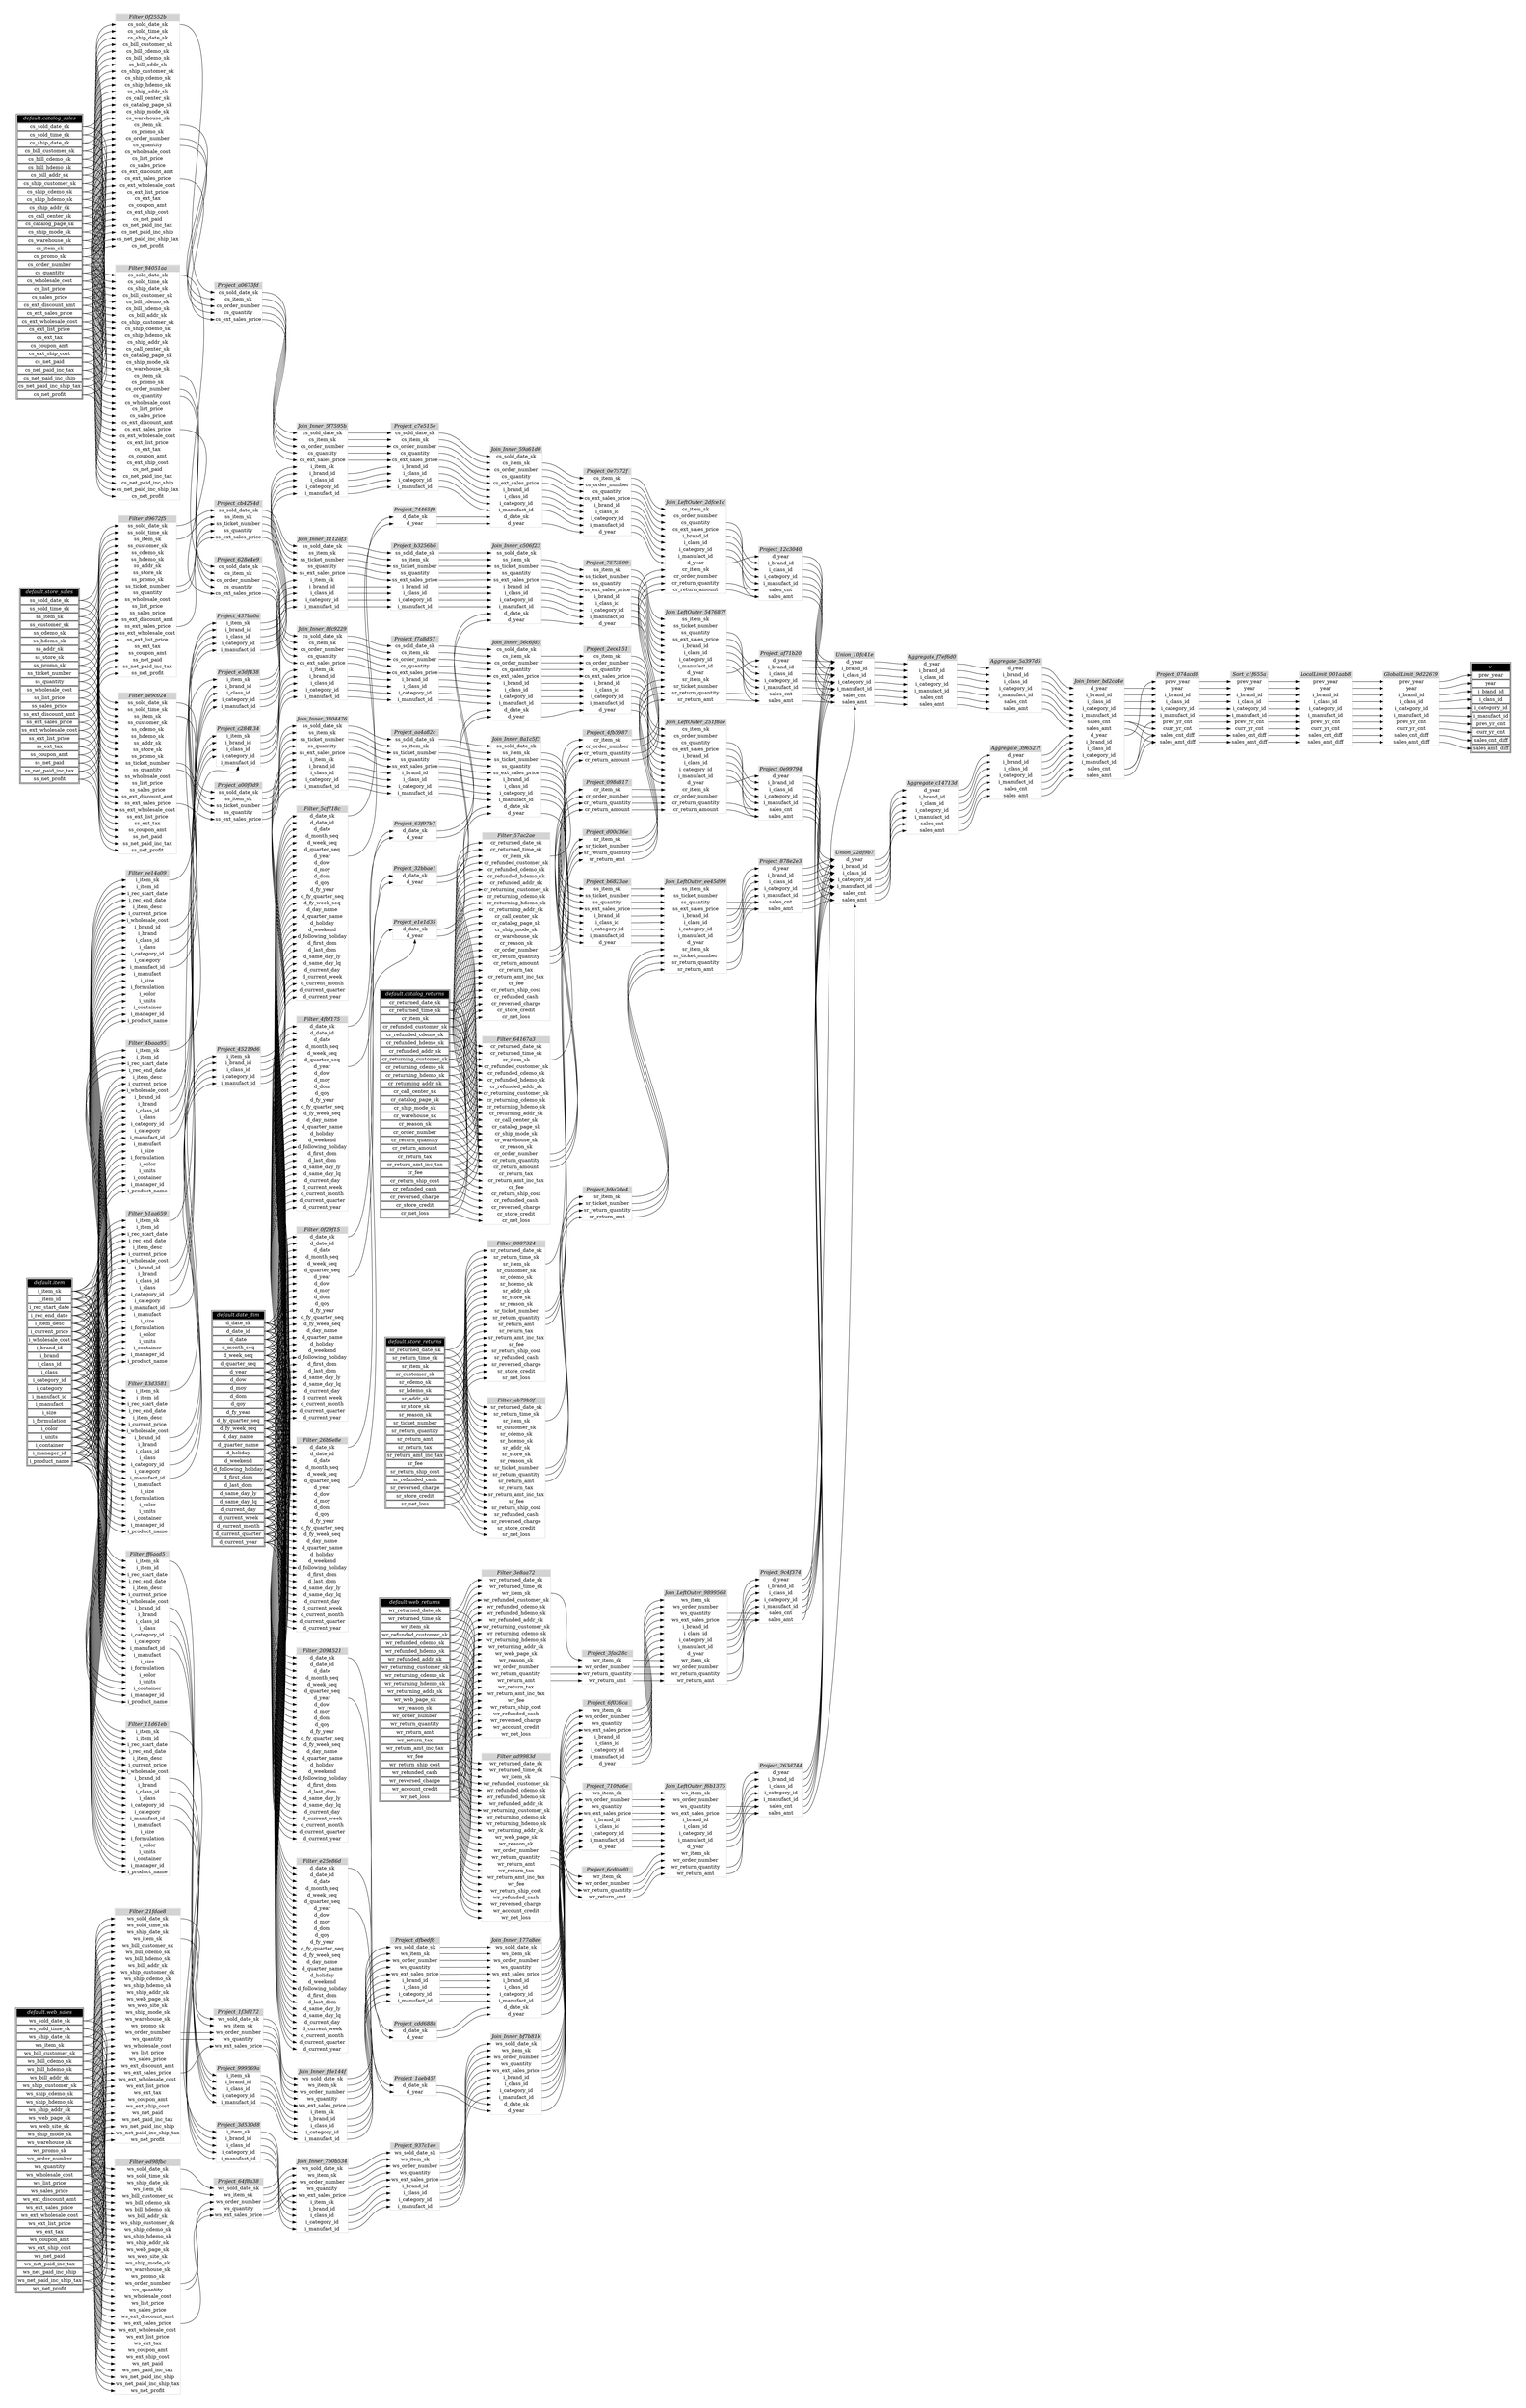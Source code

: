 // Automatically generated by TPCDSFlowTestSuite


digraph {
  graph [pad="0.5" nodesep="0.5" ranksep="1" fontname="Helvetica" rankdir=LR];
  node [shape=plaintext]

  
"Aggregate_396527f" [label=<
<table color="lightgray" border="1" cellborder="0" cellspacing="0">
  <tr><td bgcolor="lightgray" port="nodeName"><i>Aggregate_396527f</i></td></tr>
  <tr><td port="0">d_year</td></tr>
<tr><td port="1">i_brand_id</td></tr>
<tr><td port="2">i_class_id</td></tr>
<tr><td port="3">i_category_id</td></tr>
<tr><td port="4">i_manufact_id</td></tr>
<tr><td port="5">sales_cnt</td></tr>
<tr><td port="6">sales_amt</td></tr>
</table>>];
     

"Aggregate_5a397d5" [label=<
<table color="lightgray" border="1" cellborder="0" cellspacing="0">
  <tr><td bgcolor="lightgray" port="nodeName"><i>Aggregate_5a397d5</i></td></tr>
  <tr><td port="0">d_year</td></tr>
<tr><td port="1">i_brand_id</td></tr>
<tr><td port="2">i_class_id</td></tr>
<tr><td port="3">i_category_id</td></tr>
<tr><td port="4">i_manufact_id</td></tr>
<tr><td port="5">sales_cnt</td></tr>
<tr><td port="6">sales_amt</td></tr>
</table>>];
     

"Aggregate_c14713d" [label=<
<table color="lightgray" border="1" cellborder="0" cellspacing="0">
  <tr><td bgcolor="lightgray" port="nodeName"><i>Aggregate_c14713d</i></td></tr>
  <tr><td port="0">d_year</td></tr>
<tr><td port="1">i_brand_id</td></tr>
<tr><td port="2">i_class_id</td></tr>
<tr><td port="3">i_category_id</td></tr>
<tr><td port="4">i_manufact_id</td></tr>
<tr><td port="5">sales_cnt</td></tr>
<tr><td port="6">sales_amt</td></tr>
</table>>];
     

"Aggregate_f7ef6d0" [label=<
<table color="lightgray" border="1" cellborder="0" cellspacing="0">
  <tr><td bgcolor="lightgray" port="nodeName"><i>Aggregate_f7ef6d0</i></td></tr>
  <tr><td port="0">d_year</td></tr>
<tr><td port="1">i_brand_id</td></tr>
<tr><td port="2">i_class_id</td></tr>
<tr><td port="3">i_category_id</td></tr>
<tr><td port="4">i_manufact_id</td></tr>
<tr><td port="5">sales_cnt</td></tr>
<tr><td port="6">sales_amt</td></tr>
</table>>];
     

"Filter_0087324" [label=<
<table color="lightgray" border="1" cellborder="0" cellspacing="0">
  <tr><td bgcolor="lightgray" port="nodeName"><i>Filter_0087324</i></td></tr>
  <tr><td port="0">sr_returned_date_sk</td></tr>
<tr><td port="1">sr_return_time_sk</td></tr>
<tr><td port="2">sr_item_sk</td></tr>
<tr><td port="3">sr_customer_sk</td></tr>
<tr><td port="4">sr_cdemo_sk</td></tr>
<tr><td port="5">sr_hdemo_sk</td></tr>
<tr><td port="6">sr_addr_sk</td></tr>
<tr><td port="7">sr_store_sk</td></tr>
<tr><td port="8">sr_reason_sk</td></tr>
<tr><td port="9">sr_ticket_number</td></tr>
<tr><td port="10">sr_return_quantity</td></tr>
<tr><td port="11">sr_return_amt</td></tr>
<tr><td port="12">sr_return_tax</td></tr>
<tr><td port="13">sr_return_amt_inc_tax</td></tr>
<tr><td port="14">sr_fee</td></tr>
<tr><td port="15">sr_return_ship_cost</td></tr>
<tr><td port="16">sr_refunded_cash</td></tr>
<tr><td port="17">sr_reversed_charge</td></tr>
<tr><td port="18">sr_store_credit</td></tr>
<tr><td port="19">sr_net_loss</td></tr>
</table>>];
     

"Filter_0f2552b" [label=<
<table color="lightgray" border="1" cellborder="0" cellspacing="0">
  <tr><td bgcolor="lightgray" port="nodeName"><i>Filter_0f2552b</i></td></tr>
  <tr><td port="0">cs_sold_date_sk</td></tr>
<tr><td port="1">cs_sold_time_sk</td></tr>
<tr><td port="2">cs_ship_date_sk</td></tr>
<tr><td port="3">cs_bill_customer_sk</td></tr>
<tr><td port="4">cs_bill_cdemo_sk</td></tr>
<tr><td port="5">cs_bill_hdemo_sk</td></tr>
<tr><td port="6">cs_bill_addr_sk</td></tr>
<tr><td port="7">cs_ship_customer_sk</td></tr>
<tr><td port="8">cs_ship_cdemo_sk</td></tr>
<tr><td port="9">cs_ship_hdemo_sk</td></tr>
<tr><td port="10">cs_ship_addr_sk</td></tr>
<tr><td port="11">cs_call_center_sk</td></tr>
<tr><td port="12">cs_catalog_page_sk</td></tr>
<tr><td port="13">cs_ship_mode_sk</td></tr>
<tr><td port="14">cs_warehouse_sk</td></tr>
<tr><td port="15">cs_item_sk</td></tr>
<tr><td port="16">cs_promo_sk</td></tr>
<tr><td port="17">cs_order_number</td></tr>
<tr><td port="18">cs_quantity</td></tr>
<tr><td port="19">cs_wholesale_cost</td></tr>
<tr><td port="20">cs_list_price</td></tr>
<tr><td port="21">cs_sales_price</td></tr>
<tr><td port="22">cs_ext_discount_amt</td></tr>
<tr><td port="23">cs_ext_sales_price</td></tr>
<tr><td port="24">cs_ext_wholesale_cost</td></tr>
<tr><td port="25">cs_ext_list_price</td></tr>
<tr><td port="26">cs_ext_tax</td></tr>
<tr><td port="27">cs_coupon_amt</td></tr>
<tr><td port="28">cs_ext_ship_cost</td></tr>
<tr><td port="29">cs_net_paid</td></tr>
<tr><td port="30">cs_net_paid_inc_tax</td></tr>
<tr><td port="31">cs_net_paid_inc_ship</td></tr>
<tr><td port="32">cs_net_paid_inc_ship_tax</td></tr>
<tr><td port="33">cs_net_profit</td></tr>
</table>>];
     

"Filter_0f29f15" [label=<
<table color="lightgray" border="1" cellborder="0" cellspacing="0">
  <tr><td bgcolor="lightgray" port="nodeName"><i>Filter_0f29f15</i></td></tr>
  <tr><td port="0">d_date_sk</td></tr>
<tr><td port="1">d_date_id</td></tr>
<tr><td port="2">d_date</td></tr>
<tr><td port="3">d_month_seq</td></tr>
<tr><td port="4">d_week_seq</td></tr>
<tr><td port="5">d_quarter_seq</td></tr>
<tr><td port="6">d_year</td></tr>
<tr><td port="7">d_dow</td></tr>
<tr><td port="8">d_moy</td></tr>
<tr><td port="9">d_dom</td></tr>
<tr><td port="10">d_qoy</td></tr>
<tr><td port="11">d_fy_year</td></tr>
<tr><td port="12">d_fy_quarter_seq</td></tr>
<tr><td port="13">d_fy_week_seq</td></tr>
<tr><td port="14">d_day_name</td></tr>
<tr><td port="15">d_quarter_name</td></tr>
<tr><td port="16">d_holiday</td></tr>
<tr><td port="17">d_weekend</td></tr>
<tr><td port="18">d_following_holiday</td></tr>
<tr><td port="19">d_first_dom</td></tr>
<tr><td port="20">d_last_dom</td></tr>
<tr><td port="21">d_same_day_ly</td></tr>
<tr><td port="22">d_same_day_lq</td></tr>
<tr><td port="23">d_current_day</td></tr>
<tr><td port="24">d_current_week</td></tr>
<tr><td port="25">d_current_month</td></tr>
<tr><td port="26">d_current_quarter</td></tr>
<tr><td port="27">d_current_year</td></tr>
</table>>];
     

"Filter_11d61eb" [label=<
<table color="lightgray" border="1" cellborder="0" cellspacing="0">
  <tr><td bgcolor="lightgray" port="nodeName"><i>Filter_11d61eb</i></td></tr>
  <tr><td port="0">i_item_sk</td></tr>
<tr><td port="1">i_item_id</td></tr>
<tr><td port="2">i_rec_start_date</td></tr>
<tr><td port="3">i_rec_end_date</td></tr>
<tr><td port="4">i_item_desc</td></tr>
<tr><td port="5">i_current_price</td></tr>
<tr><td port="6">i_wholesale_cost</td></tr>
<tr><td port="7">i_brand_id</td></tr>
<tr><td port="8">i_brand</td></tr>
<tr><td port="9">i_class_id</td></tr>
<tr><td port="10">i_class</td></tr>
<tr><td port="11">i_category_id</td></tr>
<tr><td port="12">i_category</td></tr>
<tr><td port="13">i_manufact_id</td></tr>
<tr><td port="14">i_manufact</td></tr>
<tr><td port="15">i_size</td></tr>
<tr><td port="16">i_formulation</td></tr>
<tr><td port="17">i_color</td></tr>
<tr><td port="18">i_units</td></tr>
<tr><td port="19">i_container</td></tr>
<tr><td port="20">i_manager_id</td></tr>
<tr><td port="21">i_product_name</td></tr>
</table>>];
     

"Filter_2094521" [label=<
<table color="lightgray" border="1" cellborder="0" cellspacing="0">
  <tr><td bgcolor="lightgray" port="nodeName"><i>Filter_2094521</i></td></tr>
  <tr><td port="0">d_date_sk</td></tr>
<tr><td port="1">d_date_id</td></tr>
<tr><td port="2">d_date</td></tr>
<tr><td port="3">d_month_seq</td></tr>
<tr><td port="4">d_week_seq</td></tr>
<tr><td port="5">d_quarter_seq</td></tr>
<tr><td port="6">d_year</td></tr>
<tr><td port="7">d_dow</td></tr>
<tr><td port="8">d_moy</td></tr>
<tr><td port="9">d_dom</td></tr>
<tr><td port="10">d_qoy</td></tr>
<tr><td port="11">d_fy_year</td></tr>
<tr><td port="12">d_fy_quarter_seq</td></tr>
<tr><td port="13">d_fy_week_seq</td></tr>
<tr><td port="14">d_day_name</td></tr>
<tr><td port="15">d_quarter_name</td></tr>
<tr><td port="16">d_holiday</td></tr>
<tr><td port="17">d_weekend</td></tr>
<tr><td port="18">d_following_holiday</td></tr>
<tr><td port="19">d_first_dom</td></tr>
<tr><td port="20">d_last_dom</td></tr>
<tr><td port="21">d_same_day_ly</td></tr>
<tr><td port="22">d_same_day_lq</td></tr>
<tr><td port="23">d_current_day</td></tr>
<tr><td port="24">d_current_week</td></tr>
<tr><td port="25">d_current_month</td></tr>
<tr><td port="26">d_current_quarter</td></tr>
<tr><td port="27">d_current_year</td></tr>
</table>>];
     

"Filter_21fdae8" [label=<
<table color="lightgray" border="1" cellborder="0" cellspacing="0">
  <tr><td bgcolor="lightgray" port="nodeName"><i>Filter_21fdae8</i></td></tr>
  <tr><td port="0">ws_sold_date_sk</td></tr>
<tr><td port="1">ws_sold_time_sk</td></tr>
<tr><td port="2">ws_ship_date_sk</td></tr>
<tr><td port="3">ws_item_sk</td></tr>
<tr><td port="4">ws_bill_customer_sk</td></tr>
<tr><td port="5">ws_bill_cdemo_sk</td></tr>
<tr><td port="6">ws_bill_hdemo_sk</td></tr>
<tr><td port="7">ws_bill_addr_sk</td></tr>
<tr><td port="8">ws_ship_customer_sk</td></tr>
<tr><td port="9">ws_ship_cdemo_sk</td></tr>
<tr><td port="10">ws_ship_hdemo_sk</td></tr>
<tr><td port="11">ws_ship_addr_sk</td></tr>
<tr><td port="12">ws_web_page_sk</td></tr>
<tr><td port="13">ws_web_site_sk</td></tr>
<tr><td port="14">ws_ship_mode_sk</td></tr>
<tr><td port="15">ws_warehouse_sk</td></tr>
<tr><td port="16">ws_promo_sk</td></tr>
<tr><td port="17">ws_order_number</td></tr>
<tr><td port="18">ws_quantity</td></tr>
<tr><td port="19">ws_wholesale_cost</td></tr>
<tr><td port="20">ws_list_price</td></tr>
<tr><td port="21">ws_sales_price</td></tr>
<tr><td port="22">ws_ext_discount_amt</td></tr>
<tr><td port="23">ws_ext_sales_price</td></tr>
<tr><td port="24">ws_ext_wholesale_cost</td></tr>
<tr><td port="25">ws_ext_list_price</td></tr>
<tr><td port="26">ws_ext_tax</td></tr>
<tr><td port="27">ws_coupon_amt</td></tr>
<tr><td port="28">ws_ext_ship_cost</td></tr>
<tr><td port="29">ws_net_paid</td></tr>
<tr><td port="30">ws_net_paid_inc_tax</td></tr>
<tr><td port="31">ws_net_paid_inc_ship</td></tr>
<tr><td port="32">ws_net_paid_inc_ship_tax</td></tr>
<tr><td port="33">ws_net_profit</td></tr>
</table>>];
     

"Filter_26b6e8e" [label=<
<table color="lightgray" border="1" cellborder="0" cellspacing="0">
  <tr><td bgcolor="lightgray" port="nodeName"><i>Filter_26b6e8e</i></td></tr>
  <tr><td port="0">d_date_sk</td></tr>
<tr><td port="1">d_date_id</td></tr>
<tr><td port="2">d_date</td></tr>
<tr><td port="3">d_month_seq</td></tr>
<tr><td port="4">d_week_seq</td></tr>
<tr><td port="5">d_quarter_seq</td></tr>
<tr><td port="6">d_year</td></tr>
<tr><td port="7">d_dow</td></tr>
<tr><td port="8">d_moy</td></tr>
<tr><td port="9">d_dom</td></tr>
<tr><td port="10">d_qoy</td></tr>
<tr><td port="11">d_fy_year</td></tr>
<tr><td port="12">d_fy_quarter_seq</td></tr>
<tr><td port="13">d_fy_week_seq</td></tr>
<tr><td port="14">d_day_name</td></tr>
<tr><td port="15">d_quarter_name</td></tr>
<tr><td port="16">d_holiday</td></tr>
<tr><td port="17">d_weekend</td></tr>
<tr><td port="18">d_following_holiday</td></tr>
<tr><td port="19">d_first_dom</td></tr>
<tr><td port="20">d_last_dom</td></tr>
<tr><td port="21">d_same_day_ly</td></tr>
<tr><td port="22">d_same_day_lq</td></tr>
<tr><td port="23">d_current_day</td></tr>
<tr><td port="24">d_current_week</td></tr>
<tr><td port="25">d_current_month</td></tr>
<tr><td port="26">d_current_quarter</td></tr>
<tr><td port="27">d_current_year</td></tr>
</table>>];
     

"Filter_3e8aa72" [label=<
<table color="lightgray" border="1" cellborder="0" cellspacing="0">
  <tr><td bgcolor="lightgray" port="nodeName"><i>Filter_3e8aa72</i></td></tr>
  <tr><td port="0">wr_returned_date_sk</td></tr>
<tr><td port="1">wr_returned_time_sk</td></tr>
<tr><td port="2">wr_item_sk</td></tr>
<tr><td port="3">wr_refunded_customer_sk</td></tr>
<tr><td port="4">wr_refunded_cdemo_sk</td></tr>
<tr><td port="5">wr_refunded_hdemo_sk</td></tr>
<tr><td port="6">wr_refunded_addr_sk</td></tr>
<tr><td port="7">wr_returning_customer_sk</td></tr>
<tr><td port="8">wr_returning_cdemo_sk</td></tr>
<tr><td port="9">wr_returning_hdemo_sk</td></tr>
<tr><td port="10">wr_returning_addr_sk</td></tr>
<tr><td port="11">wr_web_page_sk</td></tr>
<tr><td port="12">wr_reason_sk</td></tr>
<tr><td port="13">wr_order_number</td></tr>
<tr><td port="14">wr_return_quantity</td></tr>
<tr><td port="15">wr_return_amt</td></tr>
<tr><td port="16">wr_return_tax</td></tr>
<tr><td port="17">wr_return_amt_inc_tax</td></tr>
<tr><td port="18">wr_fee</td></tr>
<tr><td port="19">wr_return_ship_cost</td></tr>
<tr><td port="20">wr_refunded_cash</td></tr>
<tr><td port="21">wr_reversed_charge</td></tr>
<tr><td port="22">wr_account_credit</td></tr>
<tr><td port="23">wr_net_loss</td></tr>
</table>>];
     

"Filter_43d3581" [label=<
<table color="lightgray" border="1" cellborder="0" cellspacing="0">
  <tr><td bgcolor="lightgray" port="nodeName"><i>Filter_43d3581</i></td></tr>
  <tr><td port="0">i_item_sk</td></tr>
<tr><td port="1">i_item_id</td></tr>
<tr><td port="2">i_rec_start_date</td></tr>
<tr><td port="3">i_rec_end_date</td></tr>
<tr><td port="4">i_item_desc</td></tr>
<tr><td port="5">i_current_price</td></tr>
<tr><td port="6">i_wholesale_cost</td></tr>
<tr><td port="7">i_brand_id</td></tr>
<tr><td port="8">i_brand</td></tr>
<tr><td port="9">i_class_id</td></tr>
<tr><td port="10">i_class</td></tr>
<tr><td port="11">i_category_id</td></tr>
<tr><td port="12">i_category</td></tr>
<tr><td port="13">i_manufact_id</td></tr>
<tr><td port="14">i_manufact</td></tr>
<tr><td port="15">i_size</td></tr>
<tr><td port="16">i_formulation</td></tr>
<tr><td port="17">i_color</td></tr>
<tr><td port="18">i_units</td></tr>
<tr><td port="19">i_container</td></tr>
<tr><td port="20">i_manager_id</td></tr>
<tr><td port="21">i_product_name</td></tr>
</table>>];
     

"Filter_4baaa95" [label=<
<table color="lightgray" border="1" cellborder="0" cellspacing="0">
  <tr><td bgcolor="lightgray" port="nodeName"><i>Filter_4baaa95</i></td></tr>
  <tr><td port="0">i_item_sk</td></tr>
<tr><td port="1">i_item_id</td></tr>
<tr><td port="2">i_rec_start_date</td></tr>
<tr><td port="3">i_rec_end_date</td></tr>
<tr><td port="4">i_item_desc</td></tr>
<tr><td port="5">i_current_price</td></tr>
<tr><td port="6">i_wholesale_cost</td></tr>
<tr><td port="7">i_brand_id</td></tr>
<tr><td port="8">i_brand</td></tr>
<tr><td port="9">i_class_id</td></tr>
<tr><td port="10">i_class</td></tr>
<tr><td port="11">i_category_id</td></tr>
<tr><td port="12">i_category</td></tr>
<tr><td port="13">i_manufact_id</td></tr>
<tr><td port="14">i_manufact</td></tr>
<tr><td port="15">i_size</td></tr>
<tr><td port="16">i_formulation</td></tr>
<tr><td port="17">i_color</td></tr>
<tr><td port="18">i_units</td></tr>
<tr><td port="19">i_container</td></tr>
<tr><td port="20">i_manager_id</td></tr>
<tr><td port="21">i_product_name</td></tr>
</table>>];
     

"Filter_4fbf175" [label=<
<table color="lightgray" border="1" cellborder="0" cellspacing="0">
  <tr><td bgcolor="lightgray" port="nodeName"><i>Filter_4fbf175</i></td></tr>
  <tr><td port="0">d_date_sk</td></tr>
<tr><td port="1">d_date_id</td></tr>
<tr><td port="2">d_date</td></tr>
<tr><td port="3">d_month_seq</td></tr>
<tr><td port="4">d_week_seq</td></tr>
<tr><td port="5">d_quarter_seq</td></tr>
<tr><td port="6">d_year</td></tr>
<tr><td port="7">d_dow</td></tr>
<tr><td port="8">d_moy</td></tr>
<tr><td port="9">d_dom</td></tr>
<tr><td port="10">d_qoy</td></tr>
<tr><td port="11">d_fy_year</td></tr>
<tr><td port="12">d_fy_quarter_seq</td></tr>
<tr><td port="13">d_fy_week_seq</td></tr>
<tr><td port="14">d_day_name</td></tr>
<tr><td port="15">d_quarter_name</td></tr>
<tr><td port="16">d_holiday</td></tr>
<tr><td port="17">d_weekend</td></tr>
<tr><td port="18">d_following_holiday</td></tr>
<tr><td port="19">d_first_dom</td></tr>
<tr><td port="20">d_last_dom</td></tr>
<tr><td port="21">d_same_day_ly</td></tr>
<tr><td port="22">d_same_day_lq</td></tr>
<tr><td port="23">d_current_day</td></tr>
<tr><td port="24">d_current_week</td></tr>
<tr><td port="25">d_current_month</td></tr>
<tr><td port="26">d_current_quarter</td></tr>
<tr><td port="27">d_current_year</td></tr>
</table>>];
     

"Filter_57ac2ae" [label=<
<table color="lightgray" border="1" cellborder="0" cellspacing="0">
  <tr><td bgcolor="lightgray" port="nodeName"><i>Filter_57ac2ae</i></td></tr>
  <tr><td port="0">cr_returned_date_sk</td></tr>
<tr><td port="1">cr_returned_time_sk</td></tr>
<tr><td port="2">cr_item_sk</td></tr>
<tr><td port="3">cr_refunded_customer_sk</td></tr>
<tr><td port="4">cr_refunded_cdemo_sk</td></tr>
<tr><td port="5">cr_refunded_hdemo_sk</td></tr>
<tr><td port="6">cr_refunded_addr_sk</td></tr>
<tr><td port="7">cr_returning_customer_sk</td></tr>
<tr><td port="8">cr_returning_cdemo_sk</td></tr>
<tr><td port="9">cr_returning_hdemo_sk</td></tr>
<tr><td port="10">cr_returning_addr_sk</td></tr>
<tr><td port="11">cr_call_center_sk</td></tr>
<tr><td port="12">cr_catalog_page_sk</td></tr>
<tr><td port="13">cr_ship_mode_sk</td></tr>
<tr><td port="14">cr_warehouse_sk</td></tr>
<tr><td port="15">cr_reason_sk</td></tr>
<tr><td port="16">cr_order_number</td></tr>
<tr><td port="17">cr_return_quantity</td></tr>
<tr><td port="18">cr_return_amount</td></tr>
<tr><td port="19">cr_return_tax</td></tr>
<tr><td port="20">cr_return_amt_inc_tax</td></tr>
<tr><td port="21">cr_fee</td></tr>
<tr><td port="22">cr_return_ship_cost</td></tr>
<tr><td port="23">cr_refunded_cash</td></tr>
<tr><td port="24">cr_reversed_charge</td></tr>
<tr><td port="25">cr_store_credit</td></tr>
<tr><td port="26">cr_net_loss</td></tr>
</table>>];
     

"Filter_5cf718c" [label=<
<table color="lightgray" border="1" cellborder="0" cellspacing="0">
  <tr><td bgcolor="lightgray" port="nodeName"><i>Filter_5cf718c</i></td></tr>
  <tr><td port="0">d_date_sk</td></tr>
<tr><td port="1">d_date_id</td></tr>
<tr><td port="2">d_date</td></tr>
<tr><td port="3">d_month_seq</td></tr>
<tr><td port="4">d_week_seq</td></tr>
<tr><td port="5">d_quarter_seq</td></tr>
<tr><td port="6">d_year</td></tr>
<tr><td port="7">d_dow</td></tr>
<tr><td port="8">d_moy</td></tr>
<tr><td port="9">d_dom</td></tr>
<tr><td port="10">d_qoy</td></tr>
<tr><td port="11">d_fy_year</td></tr>
<tr><td port="12">d_fy_quarter_seq</td></tr>
<tr><td port="13">d_fy_week_seq</td></tr>
<tr><td port="14">d_day_name</td></tr>
<tr><td port="15">d_quarter_name</td></tr>
<tr><td port="16">d_holiday</td></tr>
<tr><td port="17">d_weekend</td></tr>
<tr><td port="18">d_following_holiday</td></tr>
<tr><td port="19">d_first_dom</td></tr>
<tr><td port="20">d_last_dom</td></tr>
<tr><td port="21">d_same_day_ly</td></tr>
<tr><td port="22">d_same_day_lq</td></tr>
<tr><td port="23">d_current_day</td></tr>
<tr><td port="24">d_current_week</td></tr>
<tr><td port="25">d_current_month</td></tr>
<tr><td port="26">d_current_quarter</td></tr>
<tr><td port="27">d_current_year</td></tr>
</table>>];
     

"Filter_64167a3" [label=<
<table color="lightgray" border="1" cellborder="0" cellspacing="0">
  <tr><td bgcolor="lightgray" port="nodeName"><i>Filter_64167a3</i></td></tr>
  <tr><td port="0">cr_returned_date_sk</td></tr>
<tr><td port="1">cr_returned_time_sk</td></tr>
<tr><td port="2">cr_item_sk</td></tr>
<tr><td port="3">cr_refunded_customer_sk</td></tr>
<tr><td port="4">cr_refunded_cdemo_sk</td></tr>
<tr><td port="5">cr_refunded_hdemo_sk</td></tr>
<tr><td port="6">cr_refunded_addr_sk</td></tr>
<tr><td port="7">cr_returning_customer_sk</td></tr>
<tr><td port="8">cr_returning_cdemo_sk</td></tr>
<tr><td port="9">cr_returning_hdemo_sk</td></tr>
<tr><td port="10">cr_returning_addr_sk</td></tr>
<tr><td port="11">cr_call_center_sk</td></tr>
<tr><td port="12">cr_catalog_page_sk</td></tr>
<tr><td port="13">cr_ship_mode_sk</td></tr>
<tr><td port="14">cr_warehouse_sk</td></tr>
<tr><td port="15">cr_reason_sk</td></tr>
<tr><td port="16">cr_order_number</td></tr>
<tr><td port="17">cr_return_quantity</td></tr>
<tr><td port="18">cr_return_amount</td></tr>
<tr><td port="19">cr_return_tax</td></tr>
<tr><td port="20">cr_return_amt_inc_tax</td></tr>
<tr><td port="21">cr_fee</td></tr>
<tr><td port="22">cr_return_ship_cost</td></tr>
<tr><td port="23">cr_refunded_cash</td></tr>
<tr><td port="24">cr_reversed_charge</td></tr>
<tr><td port="25">cr_store_credit</td></tr>
<tr><td port="26">cr_net_loss</td></tr>
</table>>];
     

"Filter_84051aa" [label=<
<table color="lightgray" border="1" cellborder="0" cellspacing="0">
  <tr><td bgcolor="lightgray" port="nodeName"><i>Filter_84051aa</i></td></tr>
  <tr><td port="0">cs_sold_date_sk</td></tr>
<tr><td port="1">cs_sold_time_sk</td></tr>
<tr><td port="2">cs_ship_date_sk</td></tr>
<tr><td port="3">cs_bill_customer_sk</td></tr>
<tr><td port="4">cs_bill_cdemo_sk</td></tr>
<tr><td port="5">cs_bill_hdemo_sk</td></tr>
<tr><td port="6">cs_bill_addr_sk</td></tr>
<tr><td port="7">cs_ship_customer_sk</td></tr>
<tr><td port="8">cs_ship_cdemo_sk</td></tr>
<tr><td port="9">cs_ship_hdemo_sk</td></tr>
<tr><td port="10">cs_ship_addr_sk</td></tr>
<tr><td port="11">cs_call_center_sk</td></tr>
<tr><td port="12">cs_catalog_page_sk</td></tr>
<tr><td port="13">cs_ship_mode_sk</td></tr>
<tr><td port="14">cs_warehouse_sk</td></tr>
<tr><td port="15">cs_item_sk</td></tr>
<tr><td port="16">cs_promo_sk</td></tr>
<tr><td port="17">cs_order_number</td></tr>
<tr><td port="18">cs_quantity</td></tr>
<tr><td port="19">cs_wholesale_cost</td></tr>
<tr><td port="20">cs_list_price</td></tr>
<tr><td port="21">cs_sales_price</td></tr>
<tr><td port="22">cs_ext_discount_amt</td></tr>
<tr><td port="23">cs_ext_sales_price</td></tr>
<tr><td port="24">cs_ext_wholesale_cost</td></tr>
<tr><td port="25">cs_ext_list_price</td></tr>
<tr><td port="26">cs_ext_tax</td></tr>
<tr><td port="27">cs_coupon_amt</td></tr>
<tr><td port="28">cs_ext_ship_cost</td></tr>
<tr><td port="29">cs_net_paid</td></tr>
<tr><td port="30">cs_net_paid_inc_tax</td></tr>
<tr><td port="31">cs_net_paid_inc_ship</td></tr>
<tr><td port="32">cs_net_paid_inc_ship_tax</td></tr>
<tr><td port="33">cs_net_profit</td></tr>
</table>>];
     

"Filter_ab79b9f" [label=<
<table color="lightgray" border="1" cellborder="0" cellspacing="0">
  <tr><td bgcolor="lightgray" port="nodeName"><i>Filter_ab79b9f</i></td></tr>
  <tr><td port="0">sr_returned_date_sk</td></tr>
<tr><td port="1">sr_return_time_sk</td></tr>
<tr><td port="2">sr_item_sk</td></tr>
<tr><td port="3">sr_customer_sk</td></tr>
<tr><td port="4">sr_cdemo_sk</td></tr>
<tr><td port="5">sr_hdemo_sk</td></tr>
<tr><td port="6">sr_addr_sk</td></tr>
<tr><td port="7">sr_store_sk</td></tr>
<tr><td port="8">sr_reason_sk</td></tr>
<tr><td port="9">sr_ticket_number</td></tr>
<tr><td port="10">sr_return_quantity</td></tr>
<tr><td port="11">sr_return_amt</td></tr>
<tr><td port="12">sr_return_tax</td></tr>
<tr><td port="13">sr_return_amt_inc_tax</td></tr>
<tr><td port="14">sr_fee</td></tr>
<tr><td port="15">sr_return_ship_cost</td></tr>
<tr><td port="16">sr_refunded_cash</td></tr>
<tr><td port="17">sr_reversed_charge</td></tr>
<tr><td port="18">sr_store_credit</td></tr>
<tr><td port="19">sr_net_loss</td></tr>
</table>>];
     

"Filter_ad9983d" [label=<
<table color="lightgray" border="1" cellborder="0" cellspacing="0">
  <tr><td bgcolor="lightgray" port="nodeName"><i>Filter_ad9983d</i></td></tr>
  <tr><td port="0">wr_returned_date_sk</td></tr>
<tr><td port="1">wr_returned_time_sk</td></tr>
<tr><td port="2">wr_item_sk</td></tr>
<tr><td port="3">wr_refunded_customer_sk</td></tr>
<tr><td port="4">wr_refunded_cdemo_sk</td></tr>
<tr><td port="5">wr_refunded_hdemo_sk</td></tr>
<tr><td port="6">wr_refunded_addr_sk</td></tr>
<tr><td port="7">wr_returning_customer_sk</td></tr>
<tr><td port="8">wr_returning_cdemo_sk</td></tr>
<tr><td port="9">wr_returning_hdemo_sk</td></tr>
<tr><td port="10">wr_returning_addr_sk</td></tr>
<tr><td port="11">wr_web_page_sk</td></tr>
<tr><td port="12">wr_reason_sk</td></tr>
<tr><td port="13">wr_order_number</td></tr>
<tr><td port="14">wr_return_quantity</td></tr>
<tr><td port="15">wr_return_amt</td></tr>
<tr><td port="16">wr_return_tax</td></tr>
<tr><td port="17">wr_return_amt_inc_tax</td></tr>
<tr><td port="18">wr_fee</td></tr>
<tr><td port="19">wr_return_ship_cost</td></tr>
<tr><td port="20">wr_refunded_cash</td></tr>
<tr><td port="21">wr_reversed_charge</td></tr>
<tr><td port="22">wr_account_credit</td></tr>
<tr><td port="23">wr_net_loss</td></tr>
</table>>];
     

"Filter_ae9c024" [label=<
<table color="lightgray" border="1" cellborder="0" cellspacing="0">
  <tr><td bgcolor="lightgray" port="nodeName"><i>Filter_ae9c024</i></td></tr>
  <tr><td port="0">ss_sold_date_sk</td></tr>
<tr><td port="1">ss_sold_time_sk</td></tr>
<tr><td port="2">ss_item_sk</td></tr>
<tr><td port="3">ss_customer_sk</td></tr>
<tr><td port="4">ss_cdemo_sk</td></tr>
<tr><td port="5">ss_hdemo_sk</td></tr>
<tr><td port="6">ss_addr_sk</td></tr>
<tr><td port="7">ss_store_sk</td></tr>
<tr><td port="8">ss_promo_sk</td></tr>
<tr><td port="9">ss_ticket_number</td></tr>
<tr><td port="10">ss_quantity</td></tr>
<tr><td port="11">ss_wholesale_cost</td></tr>
<tr><td port="12">ss_list_price</td></tr>
<tr><td port="13">ss_sales_price</td></tr>
<tr><td port="14">ss_ext_discount_amt</td></tr>
<tr><td port="15">ss_ext_sales_price</td></tr>
<tr><td port="16">ss_ext_wholesale_cost</td></tr>
<tr><td port="17">ss_ext_list_price</td></tr>
<tr><td port="18">ss_ext_tax</td></tr>
<tr><td port="19">ss_coupon_amt</td></tr>
<tr><td port="20">ss_net_paid</td></tr>
<tr><td port="21">ss_net_paid_inc_tax</td></tr>
<tr><td port="22">ss_net_profit</td></tr>
</table>>];
     

"Filter_b1aa659" [label=<
<table color="lightgray" border="1" cellborder="0" cellspacing="0">
  <tr><td bgcolor="lightgray" port="nodeName"><i>Filter_b1aa659</i></td></tr>
  <tr><td port="0">i_item_sk</td></tr>
<tr><td port="1">i_item_id</td></tr>
<tr><td port="2">i_rec_start_date</td></tr>
<tr><td port="3">i_rec_end_date</td></tr>
<tr><td port="4">i_item_desc</td></tr>
<tr><td port="5">i_current_price</td></tr>
<tr><td port="6">i_wholesale_cost</td></tr>
<tr><td port="7">i_brand_id</td></tr>
<tr><td port="8">i_brand</td></tr>
<tr><td port="9">i_class_id</td></tr>
<tr><td port="10">i_class</td></tr>
<tr><td port="11">i_category_id</td></tr>
<tr><td port="12">i_category</td></tr>
<tr><td port="13">i_manufact_id</td></tr>
<tr><td port="14">i_manufact</td></tr>
<tr><td port="15">i_size</td></tr>
<tr><td port="16">i_formulation</td></tr>
<tr><td port="17">i_color</td></tr>
<tr><td port="18">i_units</td></tr>
<tr><td port="19">i_container</td></tr>
<tr><td port="20">i_manager_id</td></tr>
<tr><td port="21">i_product_name</td></tr>
</table>>];
     

"Filter_d9672f5" [label=<
<table color="lightgray" border="1" cellborder="0" cellspacing="0">
  <tr><td bgcolor="lightgray" port="nodeName"><i>Filter_d9672f5</i></td></tr>
  <tr><td port="0">ss_sold_date_sk</td></tr>
<tr><td port="1">ss_sold_time_sk</td></tr>
<tr><td port="2">ss_item_sk</td></tr>
<tr><td port="3">ss_customer_sk</td></tr>
<tr><td port="4">ss_cdemo_sk</td></tr>
<tr><td port="5">ss_hdemo_sk</td></tr>
<tr><td port="6">ss_addr_sk</td></tr>
<tr><td port="7">ss_store_sk</td></tr>
<tr><td port="8">ss_promo_sk</td></tr>
<tr><td port="9">ss_ticket_number</td></tr>
<tr><td port="10">ss_quantity</td></tr>
<tr><td port="11">ss_wholesale_cost</td></tr>
<tr><td port="12">ss_list_price</td></tr>
<tr><td port="13">ss_sales_price</td></tr>
<tr><td port="14">ss_ext_discount_amt</td></tr>
<tr><td port="15">ss_ext_sales_price</td></tr>
<tr><td port="16">ss_ext_wholesale_cost</td></tr>
<tr><td port="17">ss_ext_list_price</td></tr>
<tr><td port="18">ss_ext_tax</td></tr>
<tr><td port="19">ss_coupon_amt</td></tr>
<tr><td port="20">ss_net_paid</td></tr>
<tr><td port="21">ss_net_paid_inc_tax</td></tr>
<tr><td port="22">ss_net_profit</td></tr>
</table>>];
     

"Filter_e25e86d" [label=<
<table color="lightgray" border="1" cellborder="0" cellspacing="0">
  <tr><td bgcolor="lightgray" port="nodeName"><i>Filter_e25e86d</i></td></tr>
  <tr><td port="0">d_date_sk</td></tr>
<tr><td port="1">d_date_id</td></tr>
<tr><td port="2">d_date</td></tr>
<tr><td port="3">d_month_seq</td></tr>
<tr><td port="4">d_week_seq</td></tr>
<tr><td port="5">d_quarter_seq</td></tr>
<tr><td port="6">d_year</td></tr>
<tr><td port="7">d_dow</td></tr>
<tr><td port="8">d_moy</td></tr>
<tr><td port="9">d_dom</td></tr>
<tr><td port="10">d_qoy</td></tr>
<tr><td port="11">d_fy_year</td></tr>
<tr><td port="12">d_fy_quarter_seq</td></tr>
<tr><td port="13">d_fy_week_seq</td></tr>
<tr><td port="14">d_day_name</td></tr>
<tr><td port="15">d_quarter_name</td></tr>
<tr><td port="16">d_holiday</td></tr>
<tr><td port="17">d_weekend</td></tr>
<tr><td port="18">d_following_holiday</td></tr>
<tr><td port="19">d_first_dom</td></tr>
<tr><td port="20">d_last_dom</td></tr>
<tr><td port="21">d_same_day_ly</td></tr>
<tr><td port="22">d_same_day_lq</td></tr>
<tr><td port="23">d_current_day</td></tr>
<tr><td port="24">d_current_week</td></tr>
<tr><td port="25">d_current_month</td></tr>
<tr><td port="26">d_current_quarter</td></tr>
<tr><td port="27">d_current_year</td></tr>
</table>>];
     

"Filter_ed98fbc" [label=<
<table color="lightgray" border="1" cellborder="0" cellspacing="0">
  <tr><td bgcolor="lightgray" port="nodeName"><i>Filter_ed98fbc</i></td></tr>
  <tr><td port="0">ws_sold_date_sk</td></tr>
<tr><td port="1">ws_sold_time_sk</td></tr>
<tr><td port="2">ws_ship_date_sk</td></tr>
<tr><td port="3">ws_item_sk</td></tr>
<tr><td port="4">ws_bill_customer_sk</td></tr>
<tr><td port="5">ws_bill_cdemo_sk</td></tr>
<tr><td port="6">ws_bill_hdemo_sk</td></tr>
<tr><td port="7">ws_bill_addr_sk</td></tr>
<tr><td port="8">ws_ship_customer_sk</td></tr>
<tr><td port="9">ws_ship_cdemo_sk</td></tr>
<tr><td port="10">ws_ship_hdemo_sk</td></tr>
<tr><td port="11">ws_ship_addr_sk</td></tr>
<tr><td port="12">ws_web_page_sk</td></tr>
<tr><td port="13">ws_web_site_sk</td></tr>
<tr><td port="14">ws_ship_mode_sk</td></tr>
<tr><td port="15">ws_warehouse_sk</td></tr>
<tr><td port="16">ws_promo_sk</td></tr>
<tr><td port="17">ws_order_number</td></tr>
<tr><td port="18">ws_quantity</td></tr>
<tr><td port="19">ws_wholesale_cost</td></tr>
<tr><td port="20">ws_list_price</td></tr>
<tr><td port="21">ws_sales_price</td></tr>
<tr><td port="22">ws_ext_discount_amt</td></tr>
<tr><td port="23">ws_ext_sales_price</td></tr>
<tr><td port="24">ws_ext_wholesale_cost</td></tr>
<tr><td port="25">ws_ext_list_price</td></tr>
<tr><td port="26">ws_ext_tax</td></tr>
<tr><td port="27">ws_coupon_amt</td></tr>
<tr><td port="28">ws_ext_ship_cost</td></tr>
<tr><td port="29">ws_net_paid</td></tr>
<tr><td port="30">ws_net_paid_inc_tax</td></tr>
<tr><td port="31">ws_net_paid_inc_ship</td></tr>
<tr><td port="32">ws_net_paid_inc_ship_tax</td></tr>
<tr><td port="33">ws_net_profit</td></tr>
</table>>];
     

"Filter_ee14a09" [label=<
<table color="lightgray" border="1" cellborder="0" cellspacing="0">
  <tr><td bgcolor="lightgray" port="nodeName"><i>Filter_ee14a09</i></td></tr>
  <tr><td port="0">i_item_sk</td></tr>
<tr><td port="1">i_item_id</td></tr>
<tr><td port="2">i_rec_start_date</td></tr>
<tr><td port="3">i_rec_end_date</td></tr>
<tr><td port="4">i_item_desc</td></tr>
<tr><td port="5">i_current_price</td></tr>
<tr><td port="6">i_wholesale_cost</td></tr>
<tr><td port="7">i_brand_id</td></tr>
<tr><td port="8">i_brand</td></tr>
<tr><td port="9">i_class_id</td></tr>
<tr><td port="10">i_class</td></tr>
<tr><td port="11">i_category_id</td></tr>
<tr><td port="12">i_category</td></tr>
<tr><td port="13">i_manufact_id</td></tr>
<tr><td port="14">i_manufact</td></tr>
<tr><td port="15">i_size</td></tr>
<tr><td port="16">i_formulation</td></tr>
<tr><td port="17">i_color</td></tr>
<tr><td port="18">i_units</td></tr>
<tr><td port="19">i_container</td></tr>
<tr><td port="20">i_manager_id</td></tr>
<tr><td port="21">i_product_name</td></tr>
</table>>];
     

"Filter_ff6aad5" [label=<
<table color="lightgray" border="1" cellborder="0" cellspacing="0">
  <tr><td bgcolor="lightgray" port="nodeName"><i>Filter_ff6aad5</i></td></tr>
  <tr><td port="0">i_item_sk</td></tr>
<tr><td port="1">i_item_id</td></tr>
<tr><td port="2">i_rec_start_date</td></tr>
<tr><td port="3">i_rec_end_date</td></tr>
<tr><td port="4">i_item_desc</td></tr>
<tr><td port="5">i_current_price</td></tr>
<tr><td port="6">i_wholesale_cost</td></tr>
<tr><td port="7">i_brand_id</td></tr>
<tr><td port="8">i_brand</td></tr>
<tr><td port="9">i_class_id</td></tr>
<tr><td port="10">i_class</td></tr>
<tr><td port="11">i_category_id</td></tr>
<tr><td port="12">i_category</td></tr>
<tr><td port="13">i_manufact_id</td></tr>
<tr><td port="14">i_manufact</td></tr>
<tr><td port="15">i_size</td></tr>
<tr><td port="16">i_formulation</td></tr>
<tr><td port="17">i_color</td></tr>
<tr><td port="18">i_units</td></tr>
<tr><td port="19">i_container</td></tr>
<tr><td port="20">i_manager_id</td></tr>
<tr><td port="21">i_product_name</td></tr>
</table>>];
     

"GlobalLimit_9d22679" [label=<
<table color="lightgray" border="1" cellborder="0" cellspacing="0">
  <tr><td bgcolor="lightgray" port="nodeName"><i>GlobalLimit_9d22679</i></td></tr>
  <tr><td port="0">prev_year</td></tr>
<tr><td port="1">year</td></tr>
<tr><td port="2">i_brand_id</td></tr>
<tr><td port="3">i_class_id</td></tr>
<tr><td port="4">i_category_id</td></tr>
<tr><td port="5">i_manufact_id</td></tr>
<tr><td port="6">prev_yr_cnt</td></tr>
<tr><td port="7">curr_yr_cnt</td></tr>
<tr><td port="8">sales_cnt_diff</td></tr>
<tr><td port="9">sales_amt_diff</td></tr>
</table>>];
     

"Join_Inner_1112af3" [label=<
<table color="lightgray" border="1" cellborder="0" cellspacing="0">
  <tr><td bgcolor="lightgray" port="nodeName"><i>Join_Inner_1112af3</i></td></tr>
  <tr><td port="0">ss_sold_date_sk</td></tr>
<tr><td port="1">ss_item_sk</td></tr>
<tr><td port="2">ss_ticket_number</td></tr>
<tr><td port="3">ss_quantity</td></tr>
<tr><td port="4">ss_ext_sales_price</td></tr>
<tr><td port="5">i_item_sk</td></tr>
<tr><td port="6">i_brand_id</td></tr>
<tr><td port="7">i_class_id</td></tr>
<tr><td port="8">i_category_id</td></tr>
<tr><td port="9">i_manufact_id</td></tr>
</table>>];
     

"Join_Inner_177a8ee" [label=<
<table color="lightgray" border="1" cellborder="0" cellspacing="0">
  <tr><td bgcolor="lightgray" port="nodeName"><i>Join_Inner_177a8ee</i></td></tr>
  <tr><td port="0">ws_sold_date_sk</td></tr>
<tr><td port="1">ws_item_sk</td></tr>
<tr><td port="2">ws_order_number</td></tr>
<tr><td port="3">ws_quantity</td></tr>
<tr><td port="4">ws_ext_sales_price</td></tr>
<tr><td port="5">i_brand_id</td></tr>
<tr><td port="6">i_class_id</td></tr>
<tr><td port="7">i_category_id</td></tr>
<tr><td port="8">i_manufact_id</td></tr>
<tr><td port="9">d_date_sk</td></tr>
<tr><td port="10">d_year</td></tr>
</table>>];
     

"Join_Inner_3304476" [label=<
<table color="lightgray" border="1" cellborder="0" cellspacing="0">
  <tr><td bgcolor="lightgray" port="nodeName"><i>Join_Inner_3304476</i></td></tr>
  <tr><td port="0">ss_sold_date_sk</td></tr>
<tr><td port="1">ss_item_sk</td></tr>
<tr><td port="2">ss_ticket_number</td></tr>
<tr><td port="3">ss_quantity</td></tr>
<tr><td port="4">ss_ext_sales_price</td></tr>
<tr><td port="5">i_item_sk</td></tr>
<tr><td port="6">i_brand_id</td></tr>
<tr><td port="7">i_class_id</td></tr>
<tr><td port="8">i_category_id</td></tr>
<tr><td port="9">i_manufact_id</td></tr>
</table>>];
     

"Join_Inner_56c6fd5" [label=<
<table color="lightgray" border="1" cellborder="0" cellspacing="0">
  <tr><td bgcolor="lightgray" port="nodeName"><i>Join_Inner_56c6fd5</i></td></tr>
  <tr><td port="0">cs_sold_date_sk</td></tr>
<tr><td port="1">cs_item_sk</td></tr>
<tr><td port="2">cs_order_number</td></tr>
<tr><td port="3">cs_quantity</td></tr>
<tr><td port="4">cs_ext_sales_price</td></tr>
<tr><td port="5">i_brand_id</td></tr>
<tr><td port="6">i_class_id</td></tr>
<tr><td port="7">i_category_id</td></tr>
<tr><td port="8">i_manufact_id</td></tr>
<tr><td port="9">d_date_sk</td></tr>
<tr><td port="10">d_year</td></tr>
</table>>];
     

"Join_Inner_59a61d0" [label=<
<table color="lightgray" border="1" cellborder="0" cellspacing="0">
  <tr><td bgcolor="lightgray" port="nodeName"><i>Join_Inner_59a61d0</i></td></tr>
  <tr><td port="0">cs_sold_date_sk</td></tr>
<tr><td port="1">cs_item_sk</td></tr>
<tr><td port="2">cs_order_number</td></tr>
<tr><td port="3">cs_quantity</td></tr>
<tr><td port="4">cs_ext_sales_price</td></tr>
<tr><td port="5">i_brand_id</td></tr>
<tr><td port="6">i_class_id</td></tr>
<tr><td port="7">i_category_id</td></tr>
<tr><td port="8">i_manufact_id</td></tr>
<tr><td port="9">d_date_sk</td></tr>
<tr><td port="10">d_year</td></tr>
</table>>];
     

"Join_Inner_5f7595b" [label=<
<table color="lightgray" border="1" cellborder="0" cellspacing="0">
  <tr><td bgcolor="lightgray" port="nodeName"><i>Join_Inner_5f7595b</i></td></tr>
  <tr><td port="0">cs_sold_date_sk</td></tr>
<tr><td port="1">cs_item_sk</td></tr>
<tr><td port="2">cs_order_number</td></tr>
<tr><td port="3">cs_quantity</td></tr>
<tr><td port="4">cs_ext_sales_price</td></tr>
<tr><td port="5">i_item_sk</td></tr>
<tr><td port="6">i_brand_id</td></tr>
<tr><td port="7">i_class_id</td></tr>
<tr><td port="8">i_category_id</td></tr>
<tr><td port="9">i_manufact_id</td></tr>
</table>>];
     

"Join_Inner_7b0b534" [label=<
<table color="lightgray" border="1" cellborder="0" cellspacing="0">
  <tr><td bgcolor="lightgray" port="nodeName"><i>Join_Inner_7b0b534</i></td></tr>
  <tr><td port="0">ws_sold_date_sk</td></tr>
<tr><td port="1">ws_item_sk</td></tr>
<tr><td port="2">ws_order_number</td></tr>
<tr><td port="3">ws_quantity</td></tr>
<tr><td port="4">ws_ext_sales_price</td></tr>
<tr><td port="5">i_item_sk</td></tr>
<tr><td port="6">i_brand_id</td></tr>
<tr><td port="7">i_class_id</td></tr>
<tr><td port="8">i_category_id</td></tr>
<tr><td port="9">i_manufact_id</td></tr>
</table>>];
     

"Join_Inner_8a1c5f3" [label=<
<table color="lightgray" border="1" cellborder="0" cellspacing="0">
  <tr><td bgcolor="lightgray" port="nodeName"><i>Join_Inner_8a1c5f3</i></td></tr>
  <tr><td port="0">ss_sold_date_sk</td></tr>
<tr><td port="1">ss_item_sk</td></tr>
<tr><td port="2">ss_ticket_number</td></tr>
<tr><td port="3">ss_quantity</td></tr>
<tr><td port="4">ss_ext_sales_price</td></tr>
<tr><td port="5">i_brand_id</td></tr>
<tr><td port="6">i_class_id</td></tr>
<tr><td port="7">i_category_id</td></tr>
<tr><td port="8">i_manufact_id</td></tr>
<tr><td port="9">d_date_sk</td></tr>
<tr><td port="10">d_year</td></tr>
</table>>];
     

"Join_Inner_8fc9229" [label=<
<table color="lightgray" border="1" cellborder="0" cellspacing="0">
  <tr><td bgcolor="lightgray" port="nodeName"><i>Join_Inner_8fc9229</i></td></tr>
  <tr><td port="0">cs_sold_date_sk</td></tr>
<tr><td port="1">cs_item_sk</td></tr>
<tr><td port="2">cs_order_number</td></tr>
<tr><td port="3">cs_quantity</td></tr>
<tr><td port="4">cs_ext_sales_price</td></tr>
<tr><td port="5">i_item_sk</td></tr>
<tr><td port="6">i_brand_id</td></tr>
<tr><td port="7">i_class_id</td></tr>
<tr><td port="8">i_category_id</td></tr>
<tr><td port="9">i_manufact_id</td></tr>
</table>>];
     

"Join_Inner_bd2ca4e" [label=<
<table color="lightgray" border="1" cellborder="0" cellspacing="0">
  <tr><td bgcolor="lightgray" port="nodeName"><i>Join_Inner_bd2ca4e</i></td></tr>
  <tr><td port="0">d_year</td></tr>
<tr><td port="1">i_brand_id</td></tr>
<tr><td port="2">i_class_id</td></tr>
<tr><td port="3">i_category_id</td></tr>
<tr><td port="4">i_manufact_id</td></tr>
<tr><td port="5">sales_cnt</td></tr>
<tr><td port="6">sales_amt</td></tr>
<tr><td port="7">d_year</td></tr>
<tr><td port="8">i_brand_id</td></tr>
<tr><td port="9">i_class_id</td></tr>
<tr><td port="10">i_category_id</td></tr>
<tr><td port="11">i_manufact_id</td></tr>
<tr><td port="12">sales_cnt</td></tr>
<tr><td port="13">sales_amt</td></tr>
</table>>];
     

"Join_Inner_bf7b81b" [label=<
<table color="lightgray" border="1" cellborder="0" cellspacing="0">
  <tr><td bgcolor="lightgray" port="nodeName"><i>Join_Inner_bf7b81b</i></td></tr>
  <tr><td port="0">ws_sold_date_sk</td></tr>
<tr><td port="1">ws_item_sk</td></tr>
<tr><td port="2">ws_order_number</td></tr>
<tr><td port="3">ws_quantity</td></tr>
<tr><td port="4">ws_ext_sales_price</td></tr>
<tr><td port="5">i_brand_id</td></tr>
<tr><td port="6">i_class_id</td></tr>
<tr><td port="7">i_category_id</td></tr>
<tr><td port="8">i_manufact_id</td></tr>
<tr><td port="9">d_date_sk</td></tr>
<tr><td port="10">d_year</td></tr>
</table>>];
     

"Join_Inner_c506f23" [label=<
<table color="lightgray" border="1" cellborder="0" cellspacing="0">
  <tr><td bgcolor="lightgray" port="nodeName"><i>Join_Inner_c506f23</i></td></tr>
  <tr><td port="0">ss_sold_date_sk</td></tr>
<tr><td port="1">ss_item_sk</td></tr>
<tr><td port="2">ss_ticket_number</td></tr>
<tr><td port="3">ss_quantity</td></tr>
<tr><td port="4">ss_ext_sales_price</td></tr>
<tr><td port="5">i_brand_id</td></tr>
<tr><td port="6">i_class_id</td></tr>
<tr><td port="7">i_category_id</td></tr>
<tr><td port="8">i_manufact_id</td></tr>
<tr><td port="9">d_date_sk</td></tr>
<tr><td port="10">d_year</td></tr>
</table>>];
     

"Join_Inner_fde144f" [label=<
<table color="lightgray" border="1" cellborder="0" cellspacing="0">
  <tr><td bgcolor="lightgray" port="nodeName"><i>Join_Inner_fde144f</i></td></tr>
  <tr><td port="0">ws_sold_date_sk</td></tr>
<tr><td port="1">ws_item_sk</td></tr>
<tr><td port="2">ws_order_number</td></tr>
<tr><td port="3">ws_quantity</td></tr>
<tr><td port="4">ws_ext_sales_price</td></tr>
<tr><td port="5">i_item_sk</td></tr>
<tr><td port="6">i_brand_id</td></tr>
<tr><td port="7">i_class_id</td></tr>
<tr><td port="8">i_category_id</td></tr>
<tr><td port="9">i_manufact_id</td></tr>
</table>>];
     

"Join_LeftOuter_251f8ae" [label=<
<table color="lightgray" border="1" cellborder="0" cellspacing="0">
  <tr><td bgcolor="lightgray" port="nodeName"><i>Join_LeftOuter_251f8ae</i></td></tr>
  <tr><td port="0">cs_item_sk</td></tr>
<tr><td port="1">cs_order_number</td></tr>
<tr><td port="2">cs_quantity</td></tr>
<tr><td port="3">cs_ext_sales_price</td></tr>
<tr><td port="4">i_brand_id</td></tr>
<tr><td port="5">i_class_id</td></tr>
<tr><td port="6">i_category_id</td></tr>
<tr><td port="7">i_manufact_id</td></tr>
<tr><td port="8">d_year</td></tr>
<tr><td port="9">cr_item_sk</td></tr>
<tr><td port="10">cr_order_number</td></tr>
<tr><td port="11">cr_return_quantity</td></tr>
<tr><td port="12">cr_return_amount</td></tr>
</table>>];
     

"Join_LeftOuter_2dfce1d" [label=<
<table color="lightgray" border="1" cellborder="0" cellspacing="0">
  <tr><td bgcolor="lightgray" port="nodeName"><i>Join_LeftOuter_2dfce1d</i></td></tr>
  <tr><td port="0">cs_item_sk</td></tr>
<tr><td port="1">cs_order_number</td></tr>
<tr><td port="2">cs_quantity</td></tr>
<tr><td port="3">cs_ext_sales_price</td></tr>
<tr><td port="4">i_brand_id</td></tr>
<tr><td port="5">i_class_id</td></tr>
<tr><td port="6">i_category_id</td></tr>
<tr><td port="7">i_manufact_id</td></tr>
<tr><td port="8">d_year</td></tr>
<tr><td port="9">cr_item_sk</td></tr>
<tr><td port="10">cr_order_number</td></tr>
<tr><td port="11">cr_return_quantity</td></tr>
<tr><td port="12">cr_return_amount</td></tr>
</table>>];
     

"Join_LeftOuter_547687f" [label=<
<table color="lightgray" border="1" cellborder="0" cellspacing="0">
  <tr><td bgcolor="lightgray" port="nodeName"><i>Join_LeftOuter_547687f</i></td></tr>
  <tr><td port="0">ss_item_sk</td></tr>
<tr><td port="1">ss_ticket_number</td></tr>
<tr><td port="2">ss_quantity</td></tr>
<tr><td port="3">ss_ext_sales_price</td></tr>
<tr><td port="4">i_brand_id</td></tr>
<tr><td port="5">i_class_id</td></tr>
<tr><td port="6">i_category_id</td></tr>
<tr><td port="7">i_manufact_id</td></tr>
<tr><td port="8">d_year</td></tr>
<tr><td port="9">sr_item_sk</td></tr>
<tr><td port="10">sr_ticket_number</td></tr>
<tr><td port="11">sr_return_quantity</td></tr>
<tr><td port="12">sr_return_amt</td></tr>
</table>>];
     

"Join_LeftOuter_9899568" [label=<
<table color="lightgray" border="1" cellborder="0" cellspacing="0">
  <tr><td bgcolor="lightgray" port="nodeName"><i>Join_LeftOuter_9899568</i></td></tr>
  <tr><td port="0">ws_item_sk</td></tr>
<tr><td port="1">ws_order_number</td></tr>
<tr><td port="2">ws_quantity</td></tr>
<tr><td port="3">ws_ext_sales_price</td></tr>
<tr><td port="4">i_brand_id</td></tr>
<tr><td port="5">i_class_id</td></tr>
<tr><td port="6">i_category_id</td></tr>
<tr><td port="7">i_manufact_id</td></tr>
<tr><td port="8">d_year</td></tr>
<tr><td port="9">wr_item_sk</td></tr>
<tr><td port="10">wr_order_number</td></tr>
<tr><td port="11">wr_return_quantity</td></tr>
<tr><td port="12">wr_return_amt</td></tr>
</table>>];
     

"Join_LeftOuter_ee45d99" [label=<
<table color="lightgray" border="1" cellborder="0" cellspacing="0">
  <tr><td bgcolor="lightgray" port="nodeName"><i>Join_LeftOuter_ee45d99</i></td></tr>
  <tr><td port="0">ss_item_sk</td></tr>
<tr><td port="1">ss_ticket_number</td></tr>
<tr><td port="2">ss_quantity</td></tr>
<tr><td port="3">ss_ext_sales_price</td></tr>
<tr><td port="4">i_brand_id</td></tr>
<tr><td port="5">i_class_id</td></tr>
<tr><td port="6">i_category_id</td></tr>
<tr><td port="7">i_manufact_id</td></tr>
<tr><td port="8">d_year</td></tr>
<tr><td port="9">sr_item_sk</td></tr>
<tr><td port="10">sr_ticket_number</td></tr>
<tr><td port="11">sr_return_quantity</td></tr>
<tr><td port="12">sr_return_amt</td></tr>
</table>>];
     

"Join_LeftOuter_f6b1375" [label=<
<table color="lightgray" border="1" cellborder="0" cellspacing="0">
  <tr><td bgcolor="lightgray" port="nodeName"><i>Join_LeftOuter_f6b1375</i></td></tr>
  <tr><td port="0">ws_item_sk</td></tr>
<tr><td port="1">ws_order_number</td></tr>
<tr><td port="2">ws_quantity</td></tr>
<tr><td port="3">ws_ext_sales_price</td></tr>
<tr><td port="4">i_brand_id</td></tr>
<tr><td port="5">i_class_id</td></tr>
<tr><td port="6">i_category_id</td></tr>
<tr><td port="7">i_manufact_id</td></tr>
<tr><td port="8">d_year</td></tr>
<tr><td port="9">wr_item_sk</td></tr>
<tr><td port="10">wr_order_number</td></tr>
<tr><td port="11">wr_return_quantity</td></tr>
<tr><td port="12">wr_return_amt</td></tr>
</table>>];
     

"LocalLimit_001aab8" [label=<
<table color="lightgray" border="1" cellborder="0" cellspacing="0">
  <tr><td bgcolor="lightgray" port="nodeName"><i>LocalLimit_001aab8</i></td></tr>
  <tr><td port="0">prev_year</td></tr>
<tr><td port="1">year</td></tr>
<tr><td port="2">i_brand_id</td></tr>
<tr><td port="3">i_class_id</td></tr>
<tr><td port="4">i_category_id</td></tr>
<tr><td port="5">i_manufact_id</td></tr>
<tr><td port="6">prev_yr_cnt</td></tr>
<tr><td port="7">curr_yr_cnt</td></tr>
<tr><td port="8">sales_cnt_diff</td></tr>
<tr><td port="9">sales_amt_diff</td></tr>
</table>>];
     

"Project_074acd8" [label=<
<table color="lightgray" border="1" cellborder="0" cellspacing="0">
  <tr><td bgcolor="lightgray" port="nodeName"><i>Project_074acd8</i></td></tr>
  <tr><td port="0">prev_year</td></tr>
<tr><td port="1">year</td></tr>
<tr><td port="2">i_brand_id</td></tr>
<tr><td port="3">i_class_id</td></tr>
<tr><td port="4">i_category_id</td></tr>
<tr><td port="5">i_manufact_id</td></tr>
<tr><td port="6">prev_yr_cnt</td></tr>
<tr><td port="7">curr_yr_cnt</td></tr>
<tr><td port="8">sales_cnt_diff</td></tr>
<tr><td port="9">sales_amt_diff</td></tr>
</table>>];
     

"Project_098c817" [label=<
<table color="lightgray" border="1" cellborder="0" cellspacing="0">
  <tr><td bgcolor="lightgray" port="nodeName"><i>Project_098c817</i></td></tr>
  <tr><td port="0">cr_item_sk</td></tr>
<tr><td port="1">cr_order_number</td></tr>
<tr><td port="2">cr_return_quantity</td></tr>
<tr><td port="3">cr_return_amount</td></tr>
</table>>];
     

"Project_0e7572f" [label=<
<table color="lightgray" border="1" cellborder="0" cellspacing="0">
  <tr><td bgcolor="lightgray" port="nodeName"><i>Project_0e7572f</i></td></tr>
  <tr><td port="0">cs_item_sk</td></tr>
<tr><td port="1">cs_order_number</td></tr>
<tr><td port="2">cs_quantity</td></tr>
<tr><td port="3">cs_ext_sales_price</td></tr>
<tr><td port="4">i_brand_id</td></tr>
<tr><td port="5">i_class_id</td></tr>
<tr><td port="6">i_category_id</td></tr>
<tr><td port="7">i_manufact_id</td></tr>
<tr><td port="8">d_year</td></tr>
</table>>];
     

"Project_0e99794" [label=<
<table color="lightgray" border="1" cellborder="0" cellspacing="0">
  <tr><td bgcolor="lightgray" port="nodeName"><i>Project_0e99794</i></td></tr>
  <tr><td port="0">d_year</td></tr>
<tr><td port="1">i_brand_id</td></tr>
<tr><td port="2">i_class_id</td></tr>
<tr><td port="3">i_category_id</td></tr>
<tr><td port="4">i_manufact_id</td></tr>
<tr><td port="5">sales_cnt</td></tr>
<tr><td port="6">sales_amt</td></tr>
</table>>];
     

"Project_12c3040" [label=<
<table color="lightgray" border="1" cellborder="0" cellspacing="0">
  <tr><td bgcolor="lightgray" port="nodeName"><i>Project_12c3040</i></td></tr>
  <tr><td port="0">d_year</td></tr>
<tr><td port="1">i_brand_id</td></tr>
<tr><td port="2">i_class_id</td></tr>
<tr><td port="3">i_category_id</td></tr>
<tr><td port="4">i_manufact_id</td></tr>
<tr><td port="5">sales_cnt</td></tr>
<tr><td port="6">sales_amt</td></tr>
</table>>];
     

"Project_1aeb45f" [label=<
<table color="lightgray" border="1" cellborder="0" cellspacing="0">
  <tr><td bgcolor="lightgray" port="nodeName"><i>Project_1aeb45f</i></td></tr>
  <tr><td port="0">d_date_sk</td></tr>
<tr><td port="1">d_year</td></tr>
</table>>];
     

"Project_1f3d272" [label=<
<table color="lightgray" border="1" cellborder="0" cellspacing="0">
  <tr><td bgcolor="lightgray" port="nodeName"><i>Project_1f3d272</i></td></tr>
  <tr><td port="0">ws_sold_date_sk</td></tr>
<tr><td port="1">ws_item_sk</td></tr>
<tr><td port="2">ws_order_number</td></tr>
<tr><td port="3">ws_quantity</td></tr>
<tr><td port="4">ws_ext_sales_price</td></tr>
</table>>];
     

"Project_263d744" [label=<
<table color="lightgray" border="1" cellborder="0" cellspacing="0">
  <tr><td bgcolor="lightgray" port="nodeName"><i>Project_263d744</i></td></tr>
  <tr><td port="0">d_year</td></tr>
<tr><td port="1">i_brand_id</td></tr>
<tr><td port="2">i_class_id</td></tr>
<tr><td port="3">i_category_id</td></tr>
<tr><td port="4">i_manufact_id</td></tr>
<tr><td port="5">sales_cnt</td></tr>
<tr><td port="6">sales_amt</td></tr>
</table>>];
     

"Project_2ece151" [label=<
<table color="lightgray" border="1" cellborder="0" cellspacing="0">
  <tr><td bgcolor="lightgray" port="nodeName"><i>Project_2ece151</i></td></tr>
  <tr><td port="0">cs_item_sk</td></tr>
<tr><td port="1">cs_order_number</td></tr>
<tr><td port="2">cs_quantity</td></tr>
<tr><td port="3">cs_ext_sales_price</td></tr>
<tr><td port="4">i_brand_id</td></tr>
<tr><td port="5">i_class_id</td></tr>
<tr><td port="6">i_category_id</td></tr>
<tr><td port="7">i_manufact_id</td></tr>
<tr><td port="8">d_year</td></tr>
</table>>];
     

"Project_32bbae1" [label=<
<table color="lightgray" border="1" cellborder="0" cellspacing="0">
  <tr><td bgcolor="lightgray" port="nodeName"><i>Project_32bbae1</i></td></tr>
  <tr><td port="0">d_date_sk</td></tr>
<tr><td port="1">d_year</td></tr>
</table>>];
     

"Project_3d530d8" [label=<
<table color="lightgray" border="1" cellborder="0" cellspacing="0">
  <tr><td bgcolor="lightgray" port="nodeName"><i>Project_3d530d8</i></td></tr>
  <tr><td port="0">i_item_sk</td></tr>
<tr><td port="1">i_brand_id</td></tr>
<tr><td port="2">i_class_id</td></tr>
<tr><td port="3">i_category_id</td></tr>
<tr><td port="4">i_manufact_id</td></tr>
</table>>];
     

"Project_3fac28c" [label=<
<table color="lightgray" border="1" cellborder="0" cellspacing="0">
  <tr><td bgcolor="lightgray" port="nodeName"><i>Project_3fac28c</i></td></tr>
  <tr><td port="0">wr_item_sk</td></tr>
<tr><td port="1">wr_order_number</td></tr>
<tr><td port="2">wr_return_quantity</td></tr>
<tr><td port="3">wr_return_amt</td></tr>
</table>>];
     

"Project_437ba0a" [label=<
<table color="lightgray" border="1" cellborder="0" cellspacing="0">
  <tr><td bgcolor="lightgray" port="nodeName"><i>Project_437ba0a</i></td></tr>
  <tr><td port="0">i_item_sk</td></tr>
<tr><td port="1">i_brand_id</td></tr>
<tr><td port="2">i_class_id</td></tr>
<tr><td port="3">i_category_id</td></tr>
<tr><td port="4">i_manufact_id</td></tr>
</table>>];
     

"Project_45219d6" [label=<
<table color="lightgray" border="1" cellborder="0" cellspacing="0">
  <tr><td bgcolor="lightgray" port="nodeName"><i>Project_45219d6</i></td></tr>
  <tr><td port="0">i_item_sk</td></tr>
<tr><td port="1">i_brand_id</td></tr>
<tr><td port="2">i_class_id</td></tr>
<tr><td port="3">i_category_id</td></tr>
<tr><td port="4">i_manufact_id</td></tr>
</table>>];
     

"Project_4fb5987" [label=<
<table color="lightgray" border="1" cellborder="0" cellspacing="0">
  <tr><td bgcolor="lightgray" port="nodeName"><i>Project_4fb5987</i></td></tr>
  <tr><td port="0">cr_item_sk</td></tr>
<tr><td port="1">cr_order_number</td></tr>
<tr><td port="2">cr_return_quantity</td></tr>
<tr><td port="3">cr_return_amount</td></tr>
</table>>];
     

"Project_628e4e9" [label=<
<table color="lightgray" border="1" cellborder="0" cellspacing="0">
  <tr><td bgcolor="lightgray" port="nodeName"><i>Project_628e4e9</i></td></tr>
  <tr><td port="0">cs_sold_date_sk</td></tr>
<tr><td port="1">cs_item_sk</td></tr>
<tr><td port="2">cs_order_number</td></tr>
<tr><td port="3">cs_quantity</td></tr>
<tr><td port="4">cs_ext_sales_price</td></tr>
</table>>];
     

"Project_63f97b7" [label=<
<table color="lightgray" border="1" cellborder="0" cellspacing="0">
  <tr><td bgcolor="lightgray" port="nodeName"><i>Project_63f97b7</i></td></tr>
  <tr><td port="0">d_date_sk</td></tr>
<tr><td port="1">d_year</td></tr>
</table>>];
     

"Project_64f8a38" [label=<
<table color="lightgray" border="1" cellborder="0" cellspacing="0">
  <tr><td bgcolor="lightgray" port="nodeName"><i>Project_64f8a38</i></td></tr>
  <tr><td port="0">ws_sold_date_sk</td></tr>
<tr><td port="1">ws_item_sk</td></tr>
<tr><td port="2">ws_order_number</td></tr>
<tr><td port="3">ws_quantity</td></tr>
<tr><td port="4">ws_ext_sales_price</td></tr>
</table>>];
     

"Project_6cd0ad0" [label=<
<table color="lightgray" border="1" cellborder="0" cellspacing="0">
  <tr><td bgcolor="lightgray" port="nodeName"><i>Project_6cd0ad0</i></td></tr>
  <tr><td port="0">wr_item_sk</td></tr>
<tr><td port="1">wr_order_number</td></tr>
<tr><td port="2">wr_return_quantity</td></tr>
<tr><td port="3">wr_return_amt</td></tr>
</table>>];
     

"Project_6f036ca" [label=<
<table color="lightgray" border="1" cellborder="0" cellspacing="0">
  <tr><td bgcolor="lightgray" port="nodeName"><i>Project_6f036ca</i></td></tr>
  <tr><td port="0">ws_item_sk</td></tr>
<tr><td port="1">ws_order_number</td></tr>
<tr><td port="2">ws_quantity</td></tr>
<tr><td port="3">ws_ext_sales_price</td></tr>
<tr><td port="4">i_brand_id</td></tr>
<tr><td port="5">i_class_id</td></tr>
<tr><td port="6">i_category_id</td></tr>
<tr><td port="7">i_manufact_id</td></tr>
<tr><td port="8">d_year</td></tr>
</table>>];
     

"Project_7109a6e" [label=<
<table color="lightgray" border="1" cellborder="0" cellspacing="0">
  <tr><td bgcolor="lightgray" port="nodeName"><i>Project_7109a6e</i></td></tr>
  <tr><td port="0">ws_item_sk</td></tr>
<tr><td port="1">ws_order_number</td></tr>
<tr><td port="2">ws_quantity</td></tr>
<tr><td port="3">ws_ext_sales_price</td></tr>
<tr><td port="4">i_brand_id</td></tr>
<tr><td port="5">i_class_id</td></tr>
<tr><td port="6">i_category_id</td></tr>
<tr><td port="7">i_manufact_id</td></tr>
<tr><td port="8">d_year</td></tr>
</table>>];
     

"Project_74465f0" [label=<
<table color="lightgray" border="1" cellborder="0" cellspacing="0">
  <tr><td bgcolor="lightgray" port="nodeName"><i>Project_74465f0</i></td></tr>
  <tr><td port="0">d_date_sk</td></tr>
<tr><td port="1">d_year</td></tr>
</table>>];
     

"Project_7573599" [label=<
<table color="lightgray" border="1" cellborder="0" cellspacing="0">
  <tr><td bgcolor="lightgray" port="nodeName"><i>Project_7573599</i></td></tr>
  <tr><td port="0">ss_item_sk</td></tr>
<tr><td port="1">ss_ticket_number</td></tr>
<tr><td port="2">ss_quantity</td></tr>
<tr><td port="3">ss_ext_sales_price</td></tr>
<tr><td port="4">i_brand_id</td></tr>
<tr><td port="5">i_class_id</td></tr>
<tr><td port="6">i_category_id</td></tr>
<tr><td port="7">i_manufact_id</td></tr>
<tr><td port="8">d_year</td></tr>
</table>>];
     

"Project_878e2e3" [label=<
<table color="lightgray" border="1" cellborder="0" cellspacing="0">
  <tr><td bgcolor="lightgray" port="nodeName"><i>Project_878e2e3</i></td></tr>
  <tr><td port="0">d_year</td></tr>
<tr><td port="1">i_brand_id</td></tr>
<tr><td port="2">i_class_id</td></tr>
<tr><td port="3">i_category_id</td></tr>
<tr><td port="4">i_manufact_id</td></tr>
<tr><td port="5">sales_cnt</td></tr>
<tr><td port="6">sales_amt</td></tr>
</table>>];
     

"Project_937c1ee" [label=<
<table color="lightgray" border="1" cellborder="0" cellspacing="0">
  <tr><td bgcolor="lightgray" port="nodeName"><i>Project_937c1ee</i></td></tr>
  <tr><td port="0">ws_sold_date_sk</td></tr>
<tr><td port="1">ws_item_sk</td></tr>
<tr><td port="2">ws_order_number</td></tr>
<tr><td port="3">ws_quantity</td></tr>
<tr><td port="4">ws_ext_sales_price</td></tr>
<tr><td port="5">i_brand_id</td></tr>
<tr><td port="6">i_class_id</td></tr>
<tr><td port="7">i_category_id</td></tr>
<tr><td port="8">i_manufact_id</td></tr>
</table>>];
     

"Project_999569a" [label=<
<table color="lightgray" border="1" cellborder="0" cellspacing="0">
  <tr><td bgcolor="lightgray" port="nodeName"><i>Project_999569a</i></td></tr>
  <tr><td port="0">i_item_sk</td></tr>
<tr><td port="1">i_brand_id</td></tr>
<tr><td port="2">i_class_id</td></tr>
<tr><td port="3">i_category_id</td></tr>
<tr><td port="4">i_manufact_id</td></tr>
</table>>];
     

"Project_9c4f374" [label=<
<table color="lightgray" border="1" cellborder="0" cellspacing="0">
  <tr><td bgcolor="lightgray" port="nodeName"><i>Project_9c4f374</i></td></tr>
  <tr><td port="0">d_year</td></tr>
<tr><td port="1">i_brand_id</td></tr>
<tr><td port="2">i_class_id</td></tr>
<tr><td port="3">i_category_id</td></tr>
<tr><td port="4">i_manufact_id</td></tr>
<tr><td port="5">sales_cnt</td></tr>
<tr><td port="6">sales_amt</td></tr>
</table>>];
     

"Project_a00f0d9" [label=<
<table color="lightgray" border="1" cellborder="0" cellspacing="0">
  <tr><td bgcolor="lightgray" port="nodeName"><i>Project_a00f0d9</i></td></tr>
  <tr><td port="0">ss_sold_date_sk</td></tr>
<tr><td port="1">ss_item_sk</td></tr>
<tr><td port="2">ss_ticket_number</td></tr>
<tr><td port="3">ss_quantity</td></tr>
<tr><td port="4">ss_ext_sales_price</td></tr>
</table>>];
     

"Project_a0673fd" [label=<
<table color="lightgray" border="1" cellborder="0" cellspacing="0">
  <tr><td bgcolor="lightgray" port="nodeName"><i>Project_a0673fd</i></td></tr>
  <tr><td port="0">cs_sold_date_sk</td></tr>
<tr><td port="1">cs_item_sk</td></tr>
<tr><td port="2">cs_order_number</td></tr>
<tr><td port="3">cs_quantity</td></tr>
<tr><td port="4">cs_ext_sales_price</td></tr>
</table>>];
     

"Project_aa4a82c" [label=<
<table color="lightgray" border="1" cellborder="0" cellspacing="0">
  <tr><td bgcolor="lightgray" port="nodeName"><i>Project_aa4a82c</i></td></tr>
  <tr><td port="0">ss_sold_date_sk</td></tr>
<tr><td port="1">ss_item_sk</td></tr>
<tr><td port="2">ss_ticket_number</td></tr>
<tr><td port="3">ss_quantity</td></tr>
<tr><td port="4">ss_ext_sales_price</td></tr>
<tr><td port="5">i_brand_id</td></tr>
<tr><td port="6">i_class_id</td></tr>
<tr><td port="7">i_category_id</td></tr>
<tr><td port="8">i_manufact_id</td></tr>
</table>>];
     

"Project_af71b20" [label=<
<table color="lightgray" border="1" cellborder="0" cellspacing="0">
  <tr><td bgcolor="lightgray" port="nodeName"><i>Project_af71b20</i></td></tr>
  <tr><td port="0">d_year</td></tr>
<tr><td port="1">i_brand_id</td></tr>
<tr><td port="2">i_class_id</td></tr>
<tr><td port="3">i_category_id</td></tr>
<tr><td port="4">i_manufact_id</td></tr>
<tr><td port="5">sales_cnt</td></tr>
<tr><td port="6">sales_amt</td></tr>
</table>>];
     

"Project_b3256b6" [label=<
<table color="lightgray" border="1" cellborder="0" cellspacing="0">
  <tr><td bgcolor="lightgray" port="nodeName"><i>Project_b3256b6</i></td></tr>
  <tr><td port="0">ss_sold_date_sk</td></tr>
<tr><td port="1">ss_item_sk</td></tr>
<tr><td port="2">ss_ticket_number</td></tr>
<tr><td port="3">ss_quantity</td></tr>
<tr><td port="4">ss_ext_sales_price</td></tr>
<tr><td port="5">i_brand_id</td></tr>
<tr><td port="6">i_class_id</td></tr>
<tr><td port="7">i_category_id</td></tr>
<tr><td port="8">i_manufact_id</td></tr>
</table>>];
     

"Project_b6823ae" [label=<
<table color="lightgray" border="1" cellborder="0" cellspacing="0">
  <tr><td bgcolor="lightgray" port="nodeName"><i>Project_b6823ae</i></td></tr>
  <tr><td port="0">ss_item_sk</td></tr>
<tr><td port="1">ss_ticket_number</td></tr>
<tr><td port="2">ss_quantity</td></tr>
<tr><td port="3">ss_ext_sales_price</td></tr>
<tr><td port="4">i_brand_id</td></tr>
<tr><td port="5">i_class_id</td></tr>
<tr><td port="6">i_category_id</td></tr>
<tr><td port="7">i_manufact_id</td></tr>
<tr><td port="8">d_year</td></tr>
</table>>];
     

"Project_b9a7de4" [label=<
<table color="lightgray" border="1" cellborder="0" cellspacing="0">
  <tr><td bgcolor="lightgray" port="nodeName"><i>Project_b9a7de4</i></td></tr>
  <tr><td port="0">sr_item_sk</td></tr>
<tr><td port="1">sr_ticket_number</td></tr>
<tr><td port="2">sr_return_quantity</td></tr>
<tr><td port="3">sr_return_amt</td></tr>
</table>>];
     

"Project_c284134" [label=<
<table color="lightgray" border="1" cellborder="0" cellspacing="0">
  <tr><td bgcolor="lightgray" port="nodeName"><i>Project_c284134</i></td></tr>
  <tr><td port="0">i_item_sk</td></tr>
<tr><td port="1">i_brand_id</td></tr>
<tr><td port="2">i_class_id</td></tr>
<tr><td port="3">i_category_id</td></tr>
<tr><td port="4">i_manufact_id</td></tr>
</table>>];
     

"Project_c7e515e" [label=<
<table color="lightgray" border="1" cellborder="0" cellspacing="0">
  <tr><td bgcolor="lightgray" port="nodeName"><i>Project_c7e515e</i></td></tr>
  <tr><td port="0">cs_sold_date_sk</td></tr>
<tr><td port="1">cs_item_sk</td></tr>
<tr><td port="2">cs_order_number</td></tr>
<tr><td port="3">cs_quantity</td></tr>
<tr><td port="4">cs_ext_sales_price</td></tr>
<tr><td port="5">i_brand_id</td></tr>
<tr><td port="6">i_class_id</td></tr>
<tr><td port="7">i_category_id</td></tr>
<tr><td port="8">i_manufact_id</td></tr>
</table>>];
     

"Project_cb4254d" [label=<
<table color="lightgray" border="1" cellborder="0" cellspacing="0">
  <tr><td bgcolor="lightgray" port="nodeName"><i>Project_cb4254d</i></td></tr>
  <tr><td port="0">ss_sold_date_sk</td></tr>
<tr><td port="1">ss_item_sk</td></tr>
<tr><td port="2">ss_ticket_number</td></tr>
<tr><td port="3">ss_quantity</td></tr>
<tr><td port="4">ss_ext_sales_price</td></tr>
</table>>];
     

"Project_cdd688a" [label=<
<table color="lightgray" border="1" cellborder="0" cellspacing="0">
  <tr><td bgcolor="lightgray" port="nodeName"><i>Project_cdd688a</i></td></tr>
  <tr><td port="0">d_date_sk</td></tr>
<tr><td port="1">d_year</td></tr>
</table>>];
     

"Project_d00d36e" [label=<
<table color="lightgray" border="1" cellborder="0" cellspacing="0">
  <tr><td bgcolor="lightgray" port="nodeName"><i>Project_d00d36e</i></td></tr>
  <tr><td port="0">sr_item_sk</td></tr>
<tr><td port="1">sr_ticket_number</td></tr>
<tr><td port="2">sr_return_quantity</td></tr>
<tr><td port="3">sr_return_amt</td></tr>
</table>>];
     

"Project_dfbedf6" [label=<
<table color="lightgray" border="1" cellborder="0" cellspacing="0">
  <tr><td bgcolor="lightgray" port="nodeName"><i>Project_dfbedf6</i></td></tr>
  <tr><td port="0">ws_sold_date_sk</td></tr>
<tr><td port="1">ws_item_sk</td></tr>
<tr><td port="2">ws_order_number</td></tr>
<tr><td port="3">ws_quantity</td></tr>
<tr><td port="4">ws_ext_sales_price</td></tr>
<tr><td port="5">i_brand_id</td></tr>
<tr><td port="6">i_class_id</td></tr>
<tr><td port="7">i_category_id</td></tr>
<tr><td port="8">i_manufact_id</td></tr>
</table>>];
     

"Project_e1e1d35" [label=<
<table color="lightgray" border="1" cellborder="0" cellspacing="0">
  <tr><td bgcolor="lightgray" port="nodeName"><i>Project_e1e1d35</i></td></tr>
  <tr><td port="0">d_date_sk</td></tr>
<tr><td port="1">d_year</td></tr>
</table>>];
     

"Project_e3df438" [label=<
<table color="lightgray" border="1" cellborder="0" cellspacing="0">
  <tr><td bgcolor="lightgray" port="nodeName"><i>Project_e3df438</i></td></tr>
  <tr><td port="0">i_item_sk</td></tr>
<tr><td port="1">i_brand_id</td></tr>
<tr><td port="2">i_class_id</td></tr>
<tr><td port="3">i_category_id</td></tr>
<tr><td port="4">i_manufact_id</td></tr>
</table>>];
     

"Project_f7a8d57" [label=<
<table color="lightgray" border="1" cellborder="0" cellspacing="0">
  <tr><td bgcolor="lightgray" port="nodeName"><i>Project_f7a8d57</i></td></tr>
  <tr><td port="0">cs_sold_date_sk</td></tr>
<tr><td port="1">cs_item_sk</td></tr>
<tr><td port="2">cs_order_number</td></tr>
<tr><td port="3">cs_quantity</td></tr>
<tr><td port="4">cs_ext_sales_price</td></tr>
<tr><td port="5">i_brand_id</td></tr>
<tr><td port="6">i_class_id</td></tr>
<tr><td port="7">i_category_id</td></tr>
<tr><td port="8">i_manufact_id</td></tr>
</table>>];
     

"Sort_c1f655a" [label=<
<table color="lightgray" border="1" cellborder="0" cellspacing="0">
  <tr><td bgcolor="lightgray" port="nodeName"><i>Sort_c1f655a</i></td></tr>
  <tr><td port="0">prev_year</td></tr>
<tr><td port="1">year</td></tr>
<tr><td port="2">i_brand_id</td></tr>
<tr><td port="3">i_class_id</td></tr>
<tr><td port="4">i_category_id</td></tr>
<tr><td port="5">i_manufact_id</td></tr>
<tr><td port="6">prev_yr_cnt</td></tr>
<tr><td port="7">curr_yr_cnt</td></tr>
<tr><td port="8">sales_cnt_diff</td></tr>
<tr><td port="9">sales_amt_diff</td></tr>
</table>>];
     

"Union_10fc41e" [label=<
<table color="lightgray" border="1" cellborder="0" cellspacing="0">
  <tr><td bgcolor="lightgray" port="nodeName"><i>Union_10fc41e</i></td></tr>
  <tr><td port="0">d_year</td></tr>
<tr><td port="1">i_brand_id</td></tr>
<tr><td port="2">i_class_id</td></tr>
<tr><td port="3">i_category_id</td></tr>
<tr><td port="4">i_manufact_id</td></tr>
<tr><td port="5">sales_cnt</td></tr>
<tr><td port="6">sales_amt</td></tr>
</table>>];
     

"Union_22df9b7" [label=<
<table color="lightgray" border="1" cellborder="0" cellspacing="0">
  <tr><td bgcolor="lightgray" port="nodeName"><i>Union_22df9b7</i></td></tr>
  <tr><td port="0">d_year</td></tr>
<tr><td port="1">i_brand_id</td></tr>
<tr><td port="2">i_class_id</td></tr>
<tr><td port="3">i_category_id</td></tr>
<tr><td port="4">i_manufact_id</td></tr>
<tr><td port="5">sales_cnt</td></tr>
<tr><td port="6">sales_amt</td></tr>
</table>>];
     

"default.catalog_returns" [color="black" label=<
<table>
  <tr><td bgcolor="black" port="nodeName"><i><font color="white">default.catalog_returns</font></i></td></tr>
  <tr><td port="0">cr_returned_date_sk</td></tr>
<tr><td port="1">cr_returned_time_sk</td></tr>
<tr><td port="2">cr_item_sk</td></tr>
<tr><td port="3">cr_refunded_customer_sk</td></tr>
<tr><td port="4">cr_refunded_cdemo_sk</td></tr>
<tr><td port="5">cr_refunded_hdemo_sk</td></tr>
<tr><td port="6">cr_refunded_addr_sk</td></tr>
<tr><td port="7">cr_returning_customer_sk</td></tr>
<tr><td port="8">cr_returning_cdemo_sk</td></tr>
<tr><td port="9">cr_returning_hdemo_sk</td></tr>
<tr><td port="10">cr_returning_addr_sk</td></tr>
<tr><td port="11">cr_call_center_sk</td></tr>
<tr><td port="12">cr_catalog_page_sk</td></tr>
<tr><td port="13">cr_ship_mode_sk</td></tr>
<tr><td port="14">cr_warehouse_sk</td></tr>
<tr><td port="15">cr_reason_sk</td></tr>
<tr><td port="16">cr_order_number</td></tr>
<tr><td port="17">cr_return_quantity</td></tr>
<tr><td port="18">cr_return_amount</td></tr>
<tr><td port="19">cr_return_tax</td></tr>
<tr><td port="20">cr_return_amt_inc_tax</td></tr>
<tr><td port="21">cr_fee</td></tr>
<tr><td port="22">cr_return_ship_cost</td></tr>
<tr><td port="23">cr_refunded_cash</td></tr>
<tr><td port="24">cr_reversed_charge</td></tr>
<tr><td port="25">cr_store_credit</td></tr>
<tr><td port="26">cr_net_loss</td></tr>
</table>>];
     

"default.catalog_sales" [color="black" label=<
<table>
  <tr><td bgcolor="black" port="nodeName"><i><font color="white">default.catalog_sales</font></i></td></tr>
  <tr><td port="0">cs_sold_date_sk</td></tr>
<tr><td port="1">cs_sold_time_sk</td></tr>
<tr><td port="2">cs_ship_date_sk</td></tr>
<tr><td port="3">cs_bill_customer_sk</td></tr>
<tr><td port="4">cs_bill_cdemo_sk</td></tr>
<tr><td port="5">cs_bill_hdemo_sk</td></tr>
<tr><td port="6">cs_bill_addr_sk</td></tr>
<tr><td port="7">cs_ship_customer_sk</td></tr>
<tr><td port="8">cs_ship_cdemo_sk</td></tr>
<tr><td port="9">cs_ship_hdemo_sk</td></tr>
<tr><td port="10">cs_ship_addr_sk</td></tr>
<tr><td port="11">cs_call_center_sk</td></tr>
<tr><td port="12">cs_catalog_page_sk</td></tr>
<tr><td port="13">cs_ship_mode_sk</td></tr>
<tr><td port="14">cs_warehouse_sk</td></tr>
<tr><td port="15">cs_item_sk</td></tr>
<tr><td port="16">cs_promo_sk</td></tr>
<tr><td port="17">cs_order_number</td></tr>
<tr><td port="18">cs_quantity</td></tr>
<tr><td port="19">cs_wholesale_cost</td></tr>
<tr><td port="20">cs_list_price</td></tr>
<tr><td port="21">cs_sales_price</td></tr>
<tr><td port="22">cs_ext_discount_amt</td></tr>
<tr><td port="23">cs_ext_sales_price</td></tr>
<tr><td port="24">cs_ext_wholesale_cost</td></tr>
<tr><td port="25">cs_ext_list_price</td></tr>
<tr><td port="26">cs_ext_tax</td></tr>
<tr><td port="27">cs_coupon_amt</td></tr>
<tr><td port="28">cs_ext_ship_cost</td></tr>
<tr><td port="29">cs_net_paid</td></tr>
<tr><td port="30">cs_net_paid_inc_tax</td></tr>
<tr><td port="31">cs_net_paid_inc_ship</td></tr>
<tr><td port="32">cs_net_paid_inc_ship_tax</td></tr>
<tr><td port="33">cs_net_profit</td></tr>
</table>>];
     

"default.date_dim" [color="black" label=<
<table>
  <tr><td bgcolor="black" port="nodeName"><i><font color="white">default.date_dim</font></i></td></tr>
  <tr><td port="0">d_date_sk</td></tr>
<tr><td port="1">d_date_id</td></tr>
<tr><td port="2">d_date</td></tr>
<tr><td port="3">d_month_seq</td></tr>
<tr><td port="4">d_week_seq</td></tr>
<tr><td port="5">d_quarter_seq</td></tr>
<tr><td port="6">d_year</td></tr>
<tr><td port="7">d_dow</td></tr>
<tr><td port="8">d_moy</td></tr>
<tr><td port="9">d_dom</td></tr>
<tr><td port="10">d_qoy</td></tr>
<tr><td port="11">d_fy_year</td></tr>
<tr><td port="12">d_fy_quarter_seq</td></tr>
<tr><td port="13">d_fy_week_seq</td></tr>
<tr><td port="14">d_day_name</td></tr>
<tr><td port="15">d_quarter_name</td></tr>
<tr><td port="16">d_holiday</td></tr>
<tr><td port="17">d_weekend</td></tr>
<tr><td port="18">d_following_holiday</td></tr>
<tr><td port="19">d_first_dom</td></tr>
<tr><td port="20">d_last_dom</td></tr>
<tr><td port="21">d_same_day_ly</td></tr>
<tr><td port="22">d_same_day_lq</td></tr>
<tr><td port="23">d_current_day</td></tr>
<tr><td port="24">d_current_week</td></tr>
<tr><td port="25">d_current_month</td></tr>
<tr><td port="26">d_current_quarter</td></tr>
<tr><td port="27">d_current_year</td></tr>
</table>>];
     

"default.item" [color="black" label=<
<table>
  <tr><td bgcolor="black" port="nodeName"><i><font color="white">default.item</font></i></td></tr>
  <tr><td port="0">i_item_sk</td></tr>
<tr><td port="1">i_item_id</td></tr>
<tr><td port="2">i_rec_start_date</td></tr>
<tr><td port="3">i_rec_end_date</td></tr>
<tr><td port="4">i_item_desc</td></tr>
<tr><td port="5">i_current_price</td></tr>
<tr><td port="6">i_wholesale_cost</td></tr>
<tr><td port="7">i_brand_id</td></tr>
<tr><td port="8">i_brand</td></tr>
<tr><td port="9">i_class_id</td></tr>
<tr><td port="10">i_class</td></tr>
<tr><td port="11">i_category_id</td></tr>
<tr><td port="12">i_category</td></tr>
<tr><td port="13">i_manufact_id</td></tr>
<tr><td port="14">i_manufact</td></tr>
<tr><td port="15">i_size</td></tr>
<tr><td port="16">i_formulation</td></tr>
<tr><td port="17">i_color</td></tr>
<tr><td port="18">i_units</td></tr>
<tr><td port="19">i_container</td></tr>
<tr><td port="20">i_manager_id</td></tr>
<tr><td port="21">i_product_name</td></tr>
</table>>];
     

"default.store_returns" [color="black" label=<
<table>
  <tr><td bgcolor="black" port="nodeName"><i><font color="white">default.store_returns</font></i></td></tr>
  <tr><td port="0">sr_returned_date_sk</td></tr>
<tr><td port="1">sr_return_time_sk</td></tr>
<tr><td port="2">sr_item_sk</td></tr>
<tr><td port="3">sr_customer_sk</td></tr>
<tr><td port="4">sr_cdemo_sk</td></tr>
<tr><td port="5">sr_hdemo_sk</td></tr>
<tr><td port="6">sr_addr_sk</td></tr>
<tr><td port="7">sr_store_sk</td></tr>
<tr><td port="8">sr_reason_sk</td></tr>
<tr><td port="9">sr_ticket_number</td></tr>
<tr><td port="10">sr_return_quantity</td></tr>
<tr><td port="11">sr_return_amt</td></tr>
<tr><td port="12">sr_return_tax</td></tr>
<tr><td port="13">sr_return_amt_inc_tax</td></tr>
<tr><td port="14">sr_fee</td></tr>
<tr><td port="15">sr_return_ship_cost</td></tr>
<tr><td port="16">sr_refunded_cash</td></tr>
<tr><td port="17">sr_reversed_charge</td></tr>
<tr><td port="18">sr_store_credit</td></tr>
<tr><td port="19">sr_net_loss</td></tr>
</table>>];
     

"default.store_sales" [color="black" label=<
<table>
  <tr><td bgcolor="black" port="nodeName"><i><font color="white">default.store_sales</font></i></td></tr>
  <tr><td port="0">ss_sold_date_sk</td></tr>
<tr><td port="1">ss_sold_time_sk</td></tr>
<tr><td port="2">ss_item_sk</td></tr>
<tr><td port="3">ss_customer_sk</td></tr>
<tr><td port="4">ss_cdemo_sk</td></tr>
<tr><td port="5">ss_hdemo_sk</td></tr>
<tr><td port="6">ss_addr_sk</td></tr>
<tr><td port="7">ss_store_sk</td></tr>
<tr><td port="8">ss_promo_sk</td></tr>
<tr><td port="9">ss_ticket_number</td></tr>
<tr><td port="10">ss_quantity</td></tr>
<tr><td port="11">ss_wholesale_cost</td></tr>
<tr><td port="12">ss_list_price</td></tr>
<tr><td port="13">ss_sales_price</td></tr>
<tr><td port="14">ss_ext_discount_amt</td></tr>
<tr><td port="15">ss_ext_sales_price</td></tr>
<tr><td port="16">ss_ext_wholesale_cost</td></tr>
<tr><td port="17">ss_ext_list_price</td></tr>
<tr><td port="18">ss_ext_tax</td></tr>
<tr><td port="19">ss_coupon_amt</td></tr>
<tr><td port="20">ss_net_paid</td></tr>
<tr><td port="21">ss_net_paid_inc_tax</td></tr>
<tr><td port="22">ss_net_profit</td></tr>
</table>>];
     

"default.web_returns" [color="black" label=<
<table>
  <tr><td bgcolor="black" port="nodeName"><i><font color="white">default.web_returns</font></i></td></tr>
  <tr><td port="0">wr_returned_date_sk</td></tr>
<tr><td port="1">wr_returned_time_sk</td></tr>
<tr><td port="2">wr_item_sk</td></tr>
<tr><td port="3">wr_refunded_customer_sk</td></tr>
<tr><td port="4">wr_refunded_cdemo_sk</td></tr>
<tr><td port="5">wr_refunded_hdemo_sk</td></tr>
<tr><td port="6">wr_refunded_addr_sk</td></tr>
<tr><td port="7">wr_returning_customer_sk</td></tr>
<tr><td port="8">wr_returning_cdemo_sk</td></tr>
<tr><td port="9">wr_returning_hdemo_sk</td></tr>
<tr><td port="10">wr_returning_addr_sk</td></tr>
<tr><td port="11">wr_web_page_sk</td></tr>
<tr><td port="12">wr_reason_sk</td></tr>
<tr><td port="13">wr_order_number</td></tr>
<tr><td port="14">wr_return_quantity</td></tr>
<tr><td port="15">wr_return_amt</td></tr>
<tr><td port="16">wr_return_tax</td></tr>
<tr><td port="17">wr_return_amt_inc_tax</td></tr>
<tr><td port="18">wr_fee</td></tr>
<tr><td port="19">wr_return_ship_cost</td></tr>
<tr><td port="20">wr_refunded_cash</td></tr>
<tr><td port="21">wr_reversed_charge</td></tr>
<tr><td port="22">wr_account_credit</td></tr>
<tr><td port="23">wr_net_loss</td></tr>
</table>>];
     

"default.web_sales" [color="black" label=<
<table>
  <tr><td bgcolor="black" port="nodeName"><i><font color="white">default.web_sales</font></i></td></tr>
  <tr><td port="0">ws_sold_date_sk</td></tr>
<tr><td port="1">ws_sold_time_sk</td></tr>
<tr><td port="2">ws_ship_date_sk</td></tr>
<tr><td port="3">ws_item_sk</td></tr>
<tr><td port="4">ws_bill_customer_sk</td></tr>
<tr><td port="5">ws_bill_cdemo_sk</td></tr>
<tr><td port="6">ws_bill_hdemo_sk</td></tr>
<tr><td port="7">ws_bill_addr_sk</td></tr>
<tr><td port="8">ws_ship_customer_sk</td></tr>
<tr><td port="9">ws_ship_cdemo_sk</td></tr>
<tr><td port="10">ws_ship_hdemo_sk</td></tr>
<tr><td port="11">ws_ship_addr_sk</td></tr>
<tr><td port="12">ws_web_page_sk</td></tr>
<tr><td port="13">ws_web_site_sk</td></tr>
<tr><td port="14">ws_ship_mode_sk</td></tr>
<tr><td port="15">ws_warehouse_sk</td></tr>
<tr><td port="16">ws_promo_sk</td></tr>
<tr><td port="17">ws_order_number</td></tr>
<tr><td port="18">ws_quantity</td></tr>
<tr><td port="19">ws_wholesale_cost</td></tr>
<tr><td port="20">ws_list_price</td></tr>
<tr><td port="21">ws_sales_price</td></tr>
<tr><td port="22">ws_ext_discount_amt</td></tr>
<tr><td port="23">ws_ext_sales_price</td></tr>
<tr><td port="24">ws_ext_wholesale_cost</td></tr>
<tr><td port="25">ws_ext_list_price</td></tr>
<tr><td port="26">ws_ext_tax</td></tr>
<tr><td port="27">ws_coupon_amt</td></tr>
<tr><td port="28">ws_ext_ship_cost</td></tr>
<tr><td port="29">ws_net_paid</td></tr>
<tr><td port="30">ws_net_paid_inc_tax</td></tr>
<tr><td port="31">ws_net_paid_inc_ship</td></tr>
<tr><td port="32">ws_net_paid_inc_ship_tax</td></tr>
<tr><td port="33">ws_net_profit</td></tr>
</table>>];
     

"v" [color="black" label=<
<table>
  <tr><td bgcolor="black" port="nodeName"><i><font color="white">v</font></i></td></tr>
  <tr><td port="0">prev_year</td></tr>
<tr><td port="1">year</td></tr>
<tr><td port="2">i_brand_id</td></tr>
<tr><td port="3">i_class_id</td></tr>
<tr><td port="4">i_category_id</td></tr>
<tr><td port="5">i_manufact_id</td></tr>
<tr><td port="6">prev_yr_cnt</td></tr>
<tr><td port="7">curr_yr_cnt</td></tr>
<tr><td port="8">sales_cnt_diff</td></tr>
<tr><td port="9">sales_amt_diff</td></tr>
</table>>];
     
  "Aggregate_396527f":0 -> "Join_Inner_bd2ca4e":7;
"Aggregate_396527f":1 -> "Join_Inner_bd2ca4e":8;
"Aggregate_396527f":2 -> "Join_Inner_bd2ca4e":9;
"Aggregate_396527f":3 -> "Join_Inner_bd2ca4e":10;
"Aggregate_396527f":4 -> "Join_Inner_bd2ca4e":11;
"Aggregate_396527f":5 -> "Join_Inner_bd2ca4e":12;
"Aggregate_396527f":6 -> "Join_Inner_bd2ca4e":13;
"Aggregate_5a397d5":0 -> "Join_Inner_bd2ca4e":0;
"Aggregate_5a397d5":1 -> "Join_Inner_bd2ca4e":1;
"Aggregate_5a397d5":2 -> "Join_Inner_bd2ca4e":2;
"Aggregate_5a397d5":3 -> "Join_Inner_bd2ca4e":3;
"Aggregate_5a397d5":4 -> "Join_Inner_bd2ca4e":4;
"Aggregate_5a397d5":5 -> "Join_Inner_bd2ca4e":5;
"Aggregate_5a397d5":6 -> "Join_Inner_bd2ca4e":6;
"Aggregate_c14713d":0 -> "Aggregate_396527f":0;
"Aggregate_c14713d":1 -> "Aggregate_396527f":1;
"Aggregate_c14713d":2 -> "Aggregate_396527f":2;
"Aggregate_c14713d":3 -> "Aggregate_396527f":3;
"Aggregate_c14713d":4 -> "Aggregate_396527f":4;
"Aggregate_c14713d":5 -> "Aggregate_396527f":5;
"Aggregate_c14713d":6 -> "Aggregate_396527f":6;
"Aggregate_f7ef6d0":0 -> "Aggregate_5a397d5":0;
"Aggregate_f7ef6d0":1 -> "Aggregate_5a397d5":1;
"Aggregate_f7ef6d0":2 -> "Aggregate_5a397d5":2;
"Aggregate_f7ef6d0":3 -> "Aggregate_5a397d5":3;
"Aggregate_f7ef6d0":4 -> "Aggregate_5a397d5":4;
"Aggregate_f7ef6d0":5 -> "Aggregate_5a397d5":5;
"Aggregate_f7ef6d0":6 -> "Aggregate_5a397d5":6;
"Filter_0087324":10 -> "Project_d00d36e":2;
"Filter_0087324":11 -> "Project_d00d36e":3;
"Filter_0087324":2 -> "Project_d00d36e":0;
"Filter_0087324":9 -> "Project_d00d36e":1;
"Filter_0f2552b":0 -> "Project_a0673fd":0;
"Filter_0f2552b":15 -> "Project_a0673fd":1;
"Filter_0f2552b":17 -> "Project_a0673fd":2;
"Filter_0f2552b":18 -> "Project_a0673fd":3;
"Filter_0f2552b":23 -> "Project_a0673fd":4;
"Filter_0f29f15":0 -> "Project_32bbae1":0;
"Filter_0f29f15":6 -> "Project_32bbae1":1;
"Filter_11d61eb":0 -> "Project_3d530d8":0;
"Filter_11d61eb":11 -> "Project_3d530d8":3;
"Filter_11d61eb":13 -> "Project_3d530d8":4;
"Filter_11d61eb":7 -> "Project_3d530d8":1;
"Filter_11d61eb":9 -> "Project_3d530d8":2;
"Filter_2094521":0 -> "Project_cdd688a":0;
"Filter_2094521":6 -> "Project_cdd688a":1;
"Filter_21fdae8":0 -> "Project_1f3d272":0;
"Filter_21fdae8":17 -> "Project_1f3d272":2;
"Filter_21fdae8":18 -> "Project_1f3d272":3;
"Filter_21fdae8":23 -> "Project_1f3d272":4;
"Filter_21fdae8":3 -> "Project_1f3d272":1;
"Filter_26b6e8e":0 -> "Project_e1e1d35":0;
"Filter_26b6e8e":6 -> "Project_e1e1d35":1;
"Filter_3e8aa72":13 -> "Project_3fac28c":1;
"Filter_3e8aa72":14 -> "Project_3fac28c":2;
"Filter_3e8aa72":15 -> "Project_3fac28c":3;
"Filter_3e8aa72":2 -> "Project_3fac28c":0;
"Filter_43d3581":0 -> "Project_45219d6":0;
"Filter_43d3581":11 -> "Project_45219d6":3;
"Filter_43d3581":13 -> "Project_45219d6":4;
"Filter_43d3581":7 -> "Project_45219d6":1;
"Filter_43d3581":9 -> "Project_45219d6":2;
"Filter_4baaa95":0 -> "Project_e3df438":0;
"Filter_4baaa95":11 -> "Project_e3df438":3;
"Filter_4baaa95":13 -> "Project_e3df438":4;
"Filter_4baaa95":7 -> "Project_e3df438":1;
"Filter_4baaa95":9 -> "Project_e3df438":2;
"Filter_4fbf175":0 -> "Project_63f97b7":0;
"Filter_4fbf175":6 -> "Project_63f97b7":1;
"Filter_57ac2ae":16 -> "Project_4fb5987":1;
"Filter_57ac2ae":17 -> "Project_4fb5987":2;
"Filter_57ac2ae":18 -> "Project_4fb5987":3;
"Filter_57ac2ae":2 -> "Project_4fb5987":0;
"Filter_5cf718c":0 -> "Project_74465f0":0;
"Filter_5cf718c":6 -> "Project_74465f0":1;
"Filter_64167a3":16 -> "Project_098c817":1;
"Filter_64167a3":17 -> "Project_098c817":2;
"Filter_64167a3":18 -> "Project_098c817":3;
"Filter_64167a3":2 -> "Project_098c817":0;
"Filter_84051aa":0 -> "Project_628e4e9":0;
"Filter_84051aa":15 -> "Project_628e4e9":1;
"Filter_84051aa":17 -> "Project_628e4e9":2;
"Filter_84051aa":18 -> "Project_628e4e9":3;
"Filter_84051aa":23 -> "Project_628e4e9":4;
"Filter_ab79b9f":10 -> "Project_b9a7de4":2;
"Filter_ab79b9f":11 -> "Project_b9a7de4":3;
"Filter_ab79b9f":2 -> "Project_b9a7de4":0;
"Filter_ab79b9f":9 -> "Project_b9a7de4":1;
"Filter_ad9983d":13 -> "Project_6cd0ad0":1;
"Filter_ad9983d":14 -> "Project_6cd0ad0":2;
"Filter_ad9983d":15 -> "Project_6cd0ad0":3;
"Filter_ad9983d":2 -> "Project_6cd0ad0":0;
"Filter_ae9c024":0 -> "Project_a00f0d9":0;
"Filter_ae9c024":10 -> "Project_a00f0d9":3;
"Filter_ae9c024":15 -> "Project_a00f0d9":4;
"Filter_ae9c024":2 -> "Project_a00f0d9":1;
"Filter_ae9c024":9 -> "Project_a00f0d9":2;
"Filter_b1aa659":0 -> "Project_c284134":0;
"Filter_b1aa659":11 -> "Project_c284134":3;
"Filter_b1aa659":13 -> "Project_c284134":4;
"Filter_b1aa659":7 -> "Project_c284134":1;
"Filter_b1aa659":9 -> "Project_c284134":2;
"Filter_d9672f5":0 -> "Project_cb4254d":0;
"Filter_d9672f5":10 -> "Project_cb4254d":3;
"Filter_d9672f5":15 -> "Project_cb4254d":4;
"Filter_d9672f5":2 -> "Project_cb4254d":1;
"Filter_d9672f5":9 -> "Project_cb4254d":2;
"Filter_e25e86d":0 -> "Project_1aeb45f":0;
"Filter_e25e86d":6 -> "Project_1aeb45f":1;
"Filter_ed98fbc":0 -> "Project_64f8a38":0;
"Filter_ed98fbc":17 -> "Project_64f8a38":2;
"Filter_ed98fbc":18 -> "Project_64f8a38":3;
"Filter_ed98fbc":23 -> "Project_64f8a38":4;
"Filter_ed98fbc":3 -> "Project_64f8a38":1;
"Filter_ee14a09":0 -> "Project_437ba0a":0;
"Filter_ee14a09":11 -> "Project_437ba0a":3;
"Filter_ee14a09":13 -> "Project_437ba0a":4;
"Filter_ee14a09":7 -> "Project_437ba0a":1;
"Filter_ee14a09":9 -> "Project_437ba0a":2;
"Filter_ff6aad5":0 -> "Project_999569a":0;
"Filter_ff6aad5":11 -> "Project_999569a":3;
"Filter_ff6aad5":13 -> "Project_999569a":4;
"Filter_ff6aad5":7 -> "Project_999569a":1;
"Filter_ff6aad5":9 -> "Project_999569a":2;
"GlobalLimit_9d22679":0 -> "v":0;
"GlobalLimit_9d22679":1 -> "v":1;
"GlobalLimit_9d22679":2 -> "v":2;
"GlobalLimit_9d22679":3 -> "v":3;
"GlobalLimit_9d22679":4 -> "v":4;
"GlobalLimit_9d22679":5 -> "v":5;
"GlobalLimit_9d22679":6 -> "v":6;
"GlobalLimit_9d22679":7 -> "v":7;
"GlobalLimit_9d22679":8 -> "v":8;
"GlobalLimit_9d22679":9 -> "v":9;
"Join_Inner_1112af3":0 -> "Project_b3256b6":0;
"Join_Inner_1112af3":1 -> "Project_b3256b6":1;
"Join_Inner_1112af3":2 -> "Project_b3256b6":2;
"Join_Inner_1112af3":3 -> "Project_b3256b6":3;
"Join_Inner_1112af3":4 -> "Project_b3256b6":4;
"Join_Inner_1112af3":6 -> "Project_b3256b6":5;
"Join_Inner_1112af3":7 -> "Project_b3256b6":6;
"Join_Inner_1112af3":8 -> "Project_b3256b6":7;
"Join_Inner_1112af3":9 -> "Project_b3256b6":8;
"Join_Inner_177a8ee":1 -> "Project_6f036ca":0;
"Join_Inner_177a8ee":10 -> "Project_6f036ca":8;
"Join_Inner_177a8ee":2 -> "Project_6f036ca":1;
"Join_Inner_177a8ee":3 -> "Project_6f036ca":2;
"Join_Inner_177a8ee":4 -> "Project_6f036ca":3;
"Join_Inner_177a8ee":5 -> "Project_6f036ca":4;
"Join_Inner_177a8ee":6 -> "Project_6f036ca":5;
"Join_Inner_177a8ee":7 -> "Project_6f036ca":6;
"Join_Inner_177a8ee":8 -> "Project_6f036ca":7;
"Join_Inner_3304476":0 -> "Project_aa4a82c":0;
"Join_Inner_3304476":1 -> "Project_aa4a82c":1;
"Join_Inner_3304476":2 -> "Project_aa4a82c":2;
"Join_Inner_3304476":3 -> "Project_aa4a82c":3;
"Join_Inner_3304476":4 -> "Project_aa4a82c":4;
"Join_Inner_3304476":6 -> "Project_aa4a82c":5;
"Join_Inner_3304476":7 -> "Project_aa4a82c":6;
"Join_Inner_3304476":8 -> "Project_aa4a82c":7;
"Join_Inner_3304476":9 -> "Project_aa4a82c":8;
"Join_Inner_56c6fd5":1 -> "Project_2ece151":0;
"Join_Inner_56c6fd5":10 -> "Project_2ece151":8;
"Join_Inner_56c6fd5":2 -> "Project_2ece151":1;
"Join_Inner_56c6fd5":3 -> "Project_2ece151":2;
"Join_Inner_56c6fd5":4 -> "Project_2ece151":3;
"Join_Inner_56c6fd5":5 -> "Project_2ece151":4;
"Join_Inner_56c6fd5":6 -> "Project_2ece151":5;
"Join_Inner_56c6fd5":7 -> "Project_2ece151":6;
"Join_Inner_56c6fd5":8 -> "Project_2ece151":7;
"Join_Inner_59a61d0":1 -> "Project_0e7572f":0;
"Join_Inner_59a61d0":10 -> "Project_0e7572f":8;
"Join_Inner_59a61d0":2 -> "Project_0e7572f":1;
"Join_Inner_59a61d0":3 -> "Project_0e7572f":2;
"Join_Inner_59a61d0":4 -> "Project_0e7572f":3;
"Join_Inner_59a61d0":5 -> "Project_0e7572f":4;
"Join_Inner_59a61d0":6 -> "Project_0e7572f":5;
"Join_Inner_59a61d0":7 -> "Project_0e7572f":6;
"Join_Inner_59a61d0":8 -> "Project_0e7572f":7;
"Join_Inner_5f7595b":0 -> "Project_c7e515e":0;
"Join_Inner_5f7595b":1 -> "Project_c7e515e":1;
"Join_Inner_5f7595b":2 -> "Project_c7e515e":2;
"Join_Inner_5f7595b":3 -> "Project_c7e515e":3;
"Join_Inner_5f7595b":4 -> "Project_c7e515e":4;
"Join_Inner_5f7595b":6 -> "Project_c7e515e":5;
"Join_Inner_5f7595b":7 -> "Project_c7e515e":6;
"Join_Inner_5f7595b":8 -> "Project_c7e515e":7;
"Join_Inner_5f7595b":9 -> "Project_c7e515e":8;
"Join_Inner_7b0b534":0 -> "Project_937c1ee":0;
"Join_Inner_7b0b534":1 -> "Project_937c1ee":1;
"Join_Inner_7b0b534":2 -> "Project_937c1ee":2;
"Join_Inner_7b0b534":3 -> "Project_937c1ee":3;
"Join_Inner_7b0b534":4 -> "Project_937c1ee":4;
"Join_Inner_7b0b534":6 -> "Project_937c1ee":5;
"Join_Inner_7b0b534":7 -> "Project_937c1ee":6;
"Join_Inner_7b0b534":8 -> "Project_937c1ee":7;
"Join_Inner_7b0b534":9 -> "Project_937c1ee":8;
"Join_Inner_8a1c5f3":1 -> "Project_b6823ae":0;
"Join_Inner_8a1c5f3":10 -> "Project_b6823ae":8;
"Join_Inner_8a1c5f3":2 -> "Project_b6823ae":1;
"Join_Inner_8a1c5f3":3 -> "Project_b6823ae":2;
"Join_Inner_8a1c5f3":4 -> "Project_b6823ae":3;
"Join_Inner_8a1c5f3":5 -> "Project_b6823ae":4;
"Join_Inner_8a1c5f3":6 -> "Project_b6823ae":5;
"Join_Inner_8a1c5f3":7 -> "Project_b6823ae":6;
"Join_Inner_8a1c5f3":8 -> "Project_b6823ae":7;
"Join_Inner_8fc9229":0 -> "Project_f7a8d57":0;
"Join_Inner_8fc9229":1 -> "Project_f7a8d57":1;
"Join_Inner_8fc9229":2 -> "Project_f7a8d57":2;
"Join_Inner_8fc9229":3 -> "Project_f7a8d57":3;
"Join_Inner_8fc9229":4 -> "Project_f7a8d57":4;
"Join_Inner_8fc9229":6 -> "Project_f7a8d57":5;
"Join_Inner_8fc9229":7 -> "Project_f7a8d57":6;
"Join_Inner_8fc9229":8 -> "Project_f7a8d57":7;
"Join_Inner_8fc9229":9 -> "Project_f7a8d57":8;
"Join_Inner_bd2ca4e":0 -> "Project_074acd8":1;
"Join_Inner_bd2ca4e":1 -> "Project_074acd8":2;
"Join_Inner_bd2ca4e":12 -> "Project_074acd8":6;
"Join_Inner_bd2ca4e":12 -> "Project_074acd8":8;
"Join_Inner_bd2ca4e":13 -> "Project_074acd8":9;
"Join_Inner_bd2ca4e":2 -> "Project_074acd8":3;
"Join_Inner_bd2ca4e":3 -> "Project_074acd8":4;
"Join_Inner_bd2ca4e":4 -> "Project_074acd8":5;
"Join_Inner_bd2ca4e":5 -> "Project_074acd8":7;
"Join_Inner_bd2ca4e":5 -> "Project_074acd8":8;
"Join_Inner_bd2ca4e":6 -> "Project_074acd8":9;
"Join_Inner_bd2ca4e":7 -> "Project_074acd8":0;
"Join_Inner_bf7b81b":1 -> "Project_7109a6e":0;
"Join_Inner_bf7b81b":10 -> "Project_7109a6e":8;
"Join_Inner_bf7b81b":2 -> "Project_7109a6e":1;
"Join_Inner_bf7b81b":3 -> "Project_7109a6e":2;
"Join_Inner_bf7b81b":4 -> "Project_7109a6e":3;
"Join_Inner_bf7b81b":5 -> "Project_7109a6e":4;
"Join_Inner_bf7b81b":6 -> "Project_7109a6e":5;
"Join_Inner_bf7b81b":7 -> "Project_7109a6e":6;
"Join_Inner_bf7b81b":8 -> "Project_7109a6e":7;
"Join_Inner_c506f23":1 -> "Project_7573599":0;
"Join_Inner_c506f23":10 -> "Project_7573599":8;
"Join_Inner_c506f23":2 -> "Project_7573599":1;
"Join_Inner_c506f23":3 -> "Project_7573599":2;
"Join_Inner_c506f23":4 -> "Project_7573599":3;
"Join_Inner_c506f23":5 -> "Project_7573599":4;
"Join_Inner_c506f23":6 -> "Project_7573599":5;
"Join_Inner_c506f23":7 -> "Project_7573599":6;
"Join_Inner_c506f23":8 -> "Project_7573599":7;
"Join_Inner_fde144f":0 -> "Project_dfbedf6":0;
"Join_Inner_fde144f":1 -> "Project_dfbedf6":1;
"Join_Inner_fde144f":2 -> "Project_dfbedf6":2;
"Join_Inner_fde144f":3 -> "Project_dfbedf6":3;
"Join_Inner_fde144f":4 -> "Project_dfbedf6":4;
"Join_Inner_fde144f":6 -> "Project_dfbedf6":5;
"Join_Inner_fde144f":7 -> "Project_dfbedf6":6;
"Join_Inner_fde144f":8 -> "Project_dfbedf6":7;
"Join_Inner_fde144f":9 -> "Project_dfbedf6":8;
"Join_LeftOuter_251f8ae":11 -> "Project_0e99794":5;
"Join_LeftOuter_251f8ae":12 -> "Project_0e99794":6;
"Join_LeftOuter_251f8ae":2 -> "Project_0e99794":5;
"Join_LeftOuter_251f8ae":3 -> "Project_0e99794":6;
"Join_LeftOuter_251f8ae":4 -> "Project_0e99794":1;
"Join_LeftOuter_251f8ae":5 -> "Project_0e99794":2;
"Join_LeftOuter_251f8ae":6 -> "Project_0e99794":3;
"Join_LeftOuter_251f8ae":7 -> "Project_0e99794":4;
"Join_LeftOuter_251f8ae":8 -> "Project_0e99794":0;
"Join_LeftOuter_2dfce1d":11 -> "Project_12c3040":5;
"Join_LeftOuter_2dfce1d":12 -> "Project_12c3040":6;
"Join_LeftOuter_2dfce1d":2 -> "Project_12c3040":5;
"Join_LeftOuter_2dfce1d":3 -> "Project_12c3040":6;
"Join_LeftOuter_2dfce1d":4 -> "Project_12c3040":1;
"Join_LeftOuter_2dfce1d":5 -> "Project_12c3040":2;
"Join_LeftOuter_2dfce1d":6 -> "Project_12c3040":3;
"Join_LeftOuter_2dfce1d":7 -> "Project_12c3040":4;
"Join_LeftOuter_2dfce1d":8 -> "Project_12c3040":0;
"Join_LeftOuter_547687f":11 -> "Project_af71b20":5;
"Join_LeftOuter_547687f":12 -> "Project_af71b20":6;
"Join_LeftOuter_547687f":2 -> "Project_af71b20":5;
"Join_LeftOuter_547687f":3 -> "Project_af71b20":6;
"Join_LeftOuter_547687f":4 -> "Project_af71b20":1;
"Join_LeftOuter_547687f":5 -> "Project_af71b20":2;
"Join_LeftOuter_547687f":6 -> "Project_af71b20":3;
"Join_LeftOuter_547687f":7 -> "Project_af71b20":4;
"Join_LeftOuter_547687f":8 -> "Project_af71b20":0;
"Join_LeftOuter_9899568":11 -> "Project_9c4f374":5;
"Join_LeftOuter_9899568":12 -> "Project_9c4f374":6;
"Join_LeftOuter_9899568":2 -> "Project_9c4f374":5;
"Join_LeftOuter_9899568":3 -> "Project_9c4f374":6;
"Join_LeftOuter_9899568":4 -> "Project_9c4f374":1;
"Join_LeftOuter_9899568":5 -> "Project_9c4f374":2;
"Join_LeftOuter_9899568":6 -> "Project_9c4f374":3;
"Join_LeftOuter_9899568":7 -> "Project_9c4f374":4;
"Join_LeftOuter_9899568":8 -> "Project_9c4f374":0;
"Join_LeftOuter_ee45d99":11 -> "Project_878e2e3":5;
"Join_LeftOuter_ee45d99":12 -> "Project_878e2e3":6;
"Join_LeftOuter_ee45d99":2 -> "Project_878e2e3":5;
"Join_LeftOuter_ee45d99":3 -> "Project_878e2e3":6;
"Join_LeftOuter_ee45d99":4 -> "Project_878e2e3":1;
"Join_LeftOuter_ee45d99":5 -> "Project_878e2e3":2;
"Join_LeftOuter_ee45d99":6 -> "Project_878e2e3":3;
"Join_LeftOuter_ee45d99":7 -> "Project_878e2e3":4;
"Join_LeftOuter_ee45d99":8 -> "Project_878e2e3":0;
"Join_LeftOuter_f6b1375":11 -> "Project_263d744":5;
"Join_LeftOuter_f6b1375":12 -> "Project_263d744":6;
"Join_LeftOuter_f6b1375":2 -> "Project_263d744":5;
"Join_LeftOuter_f6b1375":3 -> "Project_263d744":6;
"Join_LeftOuter_f6b1375":4 -> "Project_263d744":1;
"Join_LeftOuter_f6b1375":5 -> "Project_263d744":2;
"Join_LeftOuter_f6b1375":6 -> "Project_263d744":3;
"Join_LeftOuter_f6b1375":7 -> "Project_263d744":4;
"Join_LeftOuter_f6b1375":8 -> "Project_263d744":0;
"LocalLimit_001aab8":0 -> "GlobalLimit_9d22679":0;
"LocalLimit_001aab8":1 -> "GlobalLimit_9d22679":1;
"LocalLimit_001aab8":2 -> "GlobalLimit_9d22679":2;
"LocalLimit_001aab8":3 -> "GlobalLimit_9d22679":3;
"LocalLimit_001aab8":4 -> "GlobalLimit_9d22679":4;
"LocalLimit_001aab8":5 -> "GlobalLimit_9d22679":5;
"LocalLimit_001aab8":6 -> "GlobalLimit_9d22679":6;
"LocalLimit_001aab8":7 -> "GlobalLimit_9d22679":7;
"LocalLimit_001aab8":8 -> "GlobalLimit_9d22679":8;
"LocalLimit_001aab8":9 -> "GlobalLimit_9d22679":9;
"Project_074acd8":0 -> "Sort_c1f655a":0;
"Project_074acd8":1 -> "Sort_c1f655a":1;
"Project_074acd8":2 -> "Sort_c1f655a":2;
"Project_074acd8":3 -> "Sort_c1f655a":3;
"Project_074acd8":4 -> "Sort_c1f655a":4;
"Project_074acd8":5 -> "Sort_c1f655a":5;
"Project_074acd8":6 -> "Sort_c1f655a":6;
"Project_074acd8":7 -> "Sort_c1f655a":7;
"Project_074acd8":8 -> "Sort_c1f655a":8;
"Project_074acd8":9 -> "Sort_c1f655a":9;
"Project_098c817":0 -> "Join_LeftOuter_251f8ae":9;
"Project_098c817":1 -> "Join_LeftOuter_251f8ae":10;
"Project_098c817":2 -> "Join_LeftOuter_251f8ae":11;
"Project_098c817":3 -> "Join_LeftOuter_251f8ae":12;
"Project_0e7572f":0 -> "Join_LeftOuter_2dfce1d":0;
"Project_0e7572f":1 -> "Join_LeftOuter_2dfce1d":1;
"Project_0e7572f":2 -> "Join_LeftOuter_2dfce1d":2;
"Project_0e7572f":3 -> "Join_LeftOuter_2dfce1d":3;
"Project_0e7572f":4 -> "Join_LeftOuter_2dfce1d":4;
"Project_0e7572f":5 -> "Join_LeftOuter_2dfce1d":5;
"Project_0e7572f":6 -> "Join_LeftOuter_2dfce1d":6;
"Project_0e7572f":7 -> "Join_LeftOuter_2dfce1d":7;
"Project_0e7572f":8 -> "Join_LeftOuter_2dfce1d":8;
"Project_0e99794":0 -> "Union_22df9b7":0;
"Project_0e99794":1 -> "Union_22df9b7":1;
"Project_0e99794":2 -> "Union_22df9b7":2;
"Project_0e99794":3 -> "Union_22df9b7":3;
"Project_0e99794":4 -> "Union_22df9b7":4;
"Project_0e99794":5 -> "Union_22df9b7":5;
"Project_0e99794":6 -> "Union_22df9b7":6;
"Project_12c3040":0 -> "Union_10fc41e":0;
"Project_12c3040":1 -> "Union_10fc41e":1;
"Project_12c3040":2 -> "Union_10fc41e":2;
"Project_12c3040":3 -> "Union_10fc41e":3;
"Project_12c3040":4 -> "Union_10fc41e":4;
"Project_12c3040":5 -> "Union_10fc41e":5;
"Project_12c3040":6 -> "Union_10fc41e":6;
"Project_1aeb45f":0 -> "Join_Inner_bf7b81b":9;
"Project_1aeb45f":1 -> "Join_Inner_bf7b81b":10;
"Project_1f3d272":0 -> "Join_Inner_fde144f":0;
"Project_1f3d272":1 -> "Join_Inner_fde144f":1;
"Project_1f3d272":2 -> "Join_Inner_fde144f":2;
"Project_1f3d272":3 -> "Join_Inner_fde144f":3;
"Project_1f3d272":4 -> "Join_Inner_fde144f":4;
"Project_263d744":0 -> "Union_22df9b7":0;
"Project_263d744":1 -> "Union_22df9b7":1;
"Project_263d744":2 -> "Union_22df9b7":2;
"Project_263d744":3 -> "Union_22df9b7":3;
"Project_263d744":4 -> "Union_22df9b7":4;
"Project_263d744":5 -> "Union_22df9b7":5;
"Project_263d744":6 -> "Union_22df9b7":6;
"Project_2ece151":0 -> "Join_LeftOuter_251f8ae":0;
"Project_2ece151":1 -> "Join_LeftOuter_251f8ae":1;
"Project_2ece151":2 -> "Join_LeftOuter_251f8ae":2;
"Project_2ece151":3 -> "Join_LeftOuter_251f8ae":3;
"Project_2ece151":4 -> "Join_LeftOuter_251f8ae":4;
"Project_2ece151":5 -> "Join_LeftOuter_251f8ae":5;
"Project_2ece151":6 -> "Join_LeftOuter_251f8ae":6;
"Project_2ece151":7 -> "Join_LeftOuter_251f8ae":7;
"Project_2ece151":8 -> "Join_LeftOuter_251f8ae":8;
"Project_32bbae1":0 -> "Join_Inner_56c6fd5":9;
"Project_32bbae1":1 -> "Join_Inner_56c6fd5":10;
"Project_3d530d8":0 -> "Join_Inner_7b0b534":5;
"Project_3d530d8":1 -> "Join_Inner_7b0b534":6;
"Project_3d530d8":2 -> "Join_Inner_7b0b534":7;
"Project_3d530d8":3 -> "Join_Inner_7b0b534":8;
"Project_3d530d8":4 -> "Join_Inner_7b0b534":9;
"Project_3fac28c":0 -> "Join_LeftOuter_9899568":9;
"Project_3fac28c":1 -> "Join_LeftOuter_9899568":10;
"Project_3fac28c":2 -> "Join_LeftOuter_9899568":11;
"Project_3fac28c":3 -> "Join_LeftOuter_9899568":12;
"Project_437ba0a":0 -> "Join_Inner_5f7595b":5;
"Project_437ba0a":1 -> "Join_Inner_5f7595b":6;
"Project_437ba0a":2 -> "Join_Inner_5f7595b":7;
"Project_437ba0a":3 -> "Join_Inner_5f7595b":8;
"Project_437ba0a":4 -> "Join_Inner_5f7595b":9;
"Project_45219d6":0 -> "Join_Inner_3304476":5;
"Project_45219d6":1 -> "Join_Inner_3304476":6;
"Project_45219d6":2 -> "Join_Inner_3304476":7;
"Project_45219d6":3 -> "Join_Inner_3304476":8;
"Project_45219d6":4 -> "Join_Inner_3304476":9;
"Project_4fb5987":0 -> "Join_LeftOuter_2dfce1d":9;
"Project_4fb5987":1 -> "Join_LeftOuter_2dfce1d":10;
"Project_4fb5987":2 -> "Join_LeftOuter_2dfce1d":11;
"Project_4fb5987":3 -> "Join_LeftOuter_2dfce1d":12;
"Project_628e4e9":0 -> "Join_Inner_8fc9229":0;
"Project_628e4e9":1 -> "Join_Inner_8fc9229":1;
"Project_628e4e9":2 -> "Join_Inner_8fc9229":2;
"Project_628e4e9":3 -> "Join_Inner_8fc9229":3;
"Project_628e4e9":4 -> "Join_Inner_8fc9229":4;
"Project_63f97b7":0 -> "Join_Inner_c506f23":9;
"Project_63f97b7":1 -> "Join_Inner_c506f23":10;
"Project_64f8a38":0 -> "Join_Inner_7b0b534":0;
"Project_64f8a38":1 -> "Join_Inner_7b0b534":1;
"Project_64f8a38":2 -> "Join_Inner_7b0b534":2;
"Project_64f8a38":3 -> "Join_Inner_7b0b534":3;
"Project_64f8a38":4 -> "Join_Inner_7b0b534":4;
"Project_6cd0ad0":0 -> "Join_LeftOuter_f6b1375":9;
"Project_6cd0ad0":1 -> "Join_LeftOuter_f6b1375":10;
"Project_6cd0ad0":2 -> "Join_LeftOuter_f6b1375":11;
"Project_6cd0ad0":3 -> "Join_LeftOuter_f6b1375":12;
"Project_6f036ca":0 -> "Join_LeftOuter_9899568":0;
"Project_6f036ca":1 -> "Join_LeftOuter_9899568":1;
"Project_6f036ca":2 -> "Join_LeftOuter_9899568":2;
"Project_6f036ca":3 -> "Join_LeftOuter_9899568":3;
"Project_6f036ca":4 -> "Join_LeftOuter_9899568":4;
"Project_6f036ca":5 -> "Join_LeftOuter_9899568":5;
"Project_6f036ca":6 -> "Join_LeftOuter_9899568":6;
"Project_6f036ca":7 -> "Join_LeftOuter_9899568":7;
"Project_6f036ca":8 -> "Join_LeftOuter_9899568":8;
"Project_7109a6e":0 -> "Join_LeftOuter_f6b1375":0;
"Project_7109a6e":1 -> "Join_LeftOuter_f6b1375":1;
"Project_7109a6e":2 -> "Join_LeftOuter_f6b1375":2;
"Project_7109a6e":3 -> "Join_LeftOuter_f6b1375":3;
"Project_7109a6e":4 -> "Join_LeftOuter_f6b1375":4;
"Project_7109a6e":5 -> "Join_LeftOuter_f6b1375":5;
"Project_7109a6e":6 -> "Join_LeftOuter_f6b1375":6;
"Project_7109a6e":7 -> "Join_LeftOuter_f6b1375":7;
"Project_7109a6e":8 -> "Join_LeftOuter_f6b1375":8;
"Project_74465f0":0 -> "Join_Inner_59a61d0":9;
"Project_74465f0":1 -> "Join_Inner_59a61d0":10;
"Project_7573599":0 -> "Join_LeftOuter_547687f":0;
"Project_7573599":1 -> "Join_LeftOuter_547687f":1;
"Project_7573599":2 -> "Join_LeftOuter_547687f":2;
"Project_7573599":3 -> "Join_LeftOuter_547687f":3;
"Project_7573599":4 -> "Join_LeftOuter_547687f":4;
"Project_7573599":5 -> "Join_LeftOuter_547687f":5;
"Project_7573599":6 -> "Join_LeftOuter_547687f":6;
"Project_7573599":7 -> "Join_LeftOuter_547687f":7;
"Project_7573599":8 -> "Join_LeftOuter_547687f":8;
"Project_878e2e3":0 -> "Union_22df9b7":0;
"Project_878e2e3":1 -> "Union_22df9b7":1;
"Project_878e2e3":2 -> "Union_22df9b7":2;
"Project_878e2e3":3 -> "Union_22df9b7":3;
"Project_878e2e3":4 -> "Union_22df9b7":4;
"Project_878e2e3":5 -> "Union_22df9b7":5;
"Project_878e2e3":6 -> "Union_22df9b7":6;
"Project_937c1ee":0 -> "Join_Inner_bf7b81b":0;
"Project_937c1ee":1 -> "Join_Inner_bf7b81b":1;
"Project_937c1ee":2 -> "Join_Inner_bf7b81b":2;
"Project_937c1ee":3 -> "Join_Inner_bf7b81b":3;
"Project_937c1ee":4 -> "Join_Inner_bf7b81b":4;
"Project_937c1ee":5 -> "Join_Inner_bf7b81b":5;
"Project_937c1ee":6 -> "Join_Inner_bf7b81b":6;
"Project_937c1ee":7 -> "Join_Inner_bf7b81b":7;
"Project_937c1ee":8 -> "Join_Inner_bf7b81b":8;
"Project_999569a":0 -> "Join_Inner_fde144f":5;
"Project_999569a":1 -> "Join_Inner_fde144f":6;
"Project_999569a":2 -> "Join_Inner_fde144f":7;
"Project_999569a":3 -> "Join_Inner_fde144f":8;
"Project_999569a":4 -> "Join_Inner_fde144f":9;
"Project_9c4f374":0 -> "Union_10fc41e":0;
"Project_9c4f374":1 -> "Union_10fc41e":1;
"Project_9c4f374":2 -> "Union_10fc41e":2;
"Project_9c4f374":3 -> "Union_10fc41e":3;
"Project_9c4f374":4 -> "Union_10fc41e":4;
"Project_9c4f374":5 -> "Union_10fc41e":5;
"Project_9c4f374":6 -> "Union_10fc41e":6;
"Project_a00f0d9":0 -> "Join_Inner_3304476":0;
"Project_a00f0d9":1 -> "Join_Inner_3304476":1;
"Project_a00f0d9":2 -> "Join_Inner_3304476":2;
"Project_a00f0d9":3 -> "Join_Inner_3304476":3;
"Project_a00f0d9":4 -> "Join_Inner_3304476":4;
"Project_a0673fd":0 -> "Join_Inner_5f7595b":0;
"Project_a0673fd":1 -> "Join_Inner_5f7595b":1;
"Project_a0673fd":2 -> "Join_Inner_5f7595b":2;
"Project_a0673fd":3 -> "Join_Inner_5f7595b":3;
"Project_a0673fd":4 -> "Join_Inner_5f7595b":4;
"Project_aa4a82c":0 -> "Join_Inner_8a1c5f3":0;
"Project_aa4a82c":1 -> "Join_Inner_8a1c5f3":1;
"Project_aa4a82c":2 -> "Join_Inner_8a1c5f3":2;
"Project_aa4a82c":3 -> "Join_Inner_8a1c5f3":3;
"Project_aa4a82c":4 -> "Join_Inner_8a1c5f3":4;
"Project_aa4a82c":5 -> "Join_Inner_8a1c5f3":5;
"Project_aa4a82c":6 -> "Join_Inner_8a1c5f3":6;
"Project_aa4a82c":7 -> "Join_Inner_8a1c5f3":7;
"Project_aa4a82c":8 -> "Join_Inner_8a1c5f3":8;
"Project_af71b20":0 -> "Union_10fc41e":0;
"Project_af71b20":1 -> "Union_10fc41e":1;
"Project_af71b20":2 -> "Union_10fc41e":2;
"Project_af71b20":3 -> "Union_10fc41e":3;
"Project_af71b20":4 -> "Union_10fc41e":4;
"Project_af71b20":5 -> "Union_10fc41e":5;
"Project_af71b20":6 -> "Union_10fc41e":6;
"Project_b3256b6":0 -> "Join_Inner_c506f23":0;
"Project_b3256b6":1 -> "Join_Inner_c506f23":1;
"Project_b3256b6":2 -> "Join_Inner_c506f23":2;
"Project_b3256b6":3 -> "Join_Inner_c506f23":3;
"Project_b3256b6":4 -> "Join_Inner_c506f23":4;
"Project_b3256b6":5 -> "Join_Inner_c506f23":5;
"Project_b3256b6":6 -> "Join_Inner_c506f23":6;
"Project_b3256b6":7 -> "Join_Inner_c506f23":7;
"Project_b3256b6":8 -> "Join_Inner_c506f23":8;
"Project_b6823ae":0 -> "Join_LeftOuter_ee45d99":0;
"Project_b6823ae":1 -> "Join_LeftOuter_ee45d99":1;
"Project_b6823ae":2 -> "Join_LeftOuter_ee45d99":2;
"Project_b6823ae":3 -> "Join_LeftOuter_ee45d99":3;
"Project_b6823ae":4 -> "Join_LeftOuter_ee45d99":4;
"Project_b6823ae":5 -> "Join_LeftOuter_ee45d99":5;
"Project_b6823ae":6 -> "Join_LeftOuter_ee45d99":6;
"Project_b6823ae":7 -> "Join_LeftOuter_ee45d99":7;
"Project_b6823ae":8 -> "Join_LeftOuter_ee45d99":8;
"Project_b9a7de4":0 -> "Join_LeftOuter_ee45d99":9;
"Project_b9a7de4":1 -> "Join_LeftOuter_ee45d99":10;
"Project_b9a7de4":2 -> "Join_LeftOuter_ee45d99":11;
"Project_b9a7de4":3 -> "Join_LeftOuter_ee45d99":12;
"Project_c284134":0 -> "Join_Inner_8fc9229":5;
"Project_c284134":1 -> "Join_Inner_8fc9229":6;
"Project_c284134":2 -> "Join_Inner_8fc9229":7;
"Project_c284134":3 -> "Join_Inner_8fc9229":8;
"Project_c284134":4 -> "Join_Inner_8fc9229":9;
"Project_c7e515e":0 -> "Join_Inner_59a61d0":0;
"Project_c7e515e":1 -> "Join_Inner_59a61d0":1;
"Project_c7e515e":2 -> "Join_Inner_59a61d0":2;
"Project_c7e515e":3 -> "Join_Inner_59a61d0":3;
"Project_c7e515e":4 -> "Join_Inner_59a61d0":4;
"Project_c7e515e":5 -> "Join_Inner_59a61d0":5;
"Project_c7e515e":6 -> "Join_Inner_59a61d0":6;
"Project_c7e515e":7 -> "Join_Inner_59a61d0":7;
"Project_c7e515e":8 -> "Join_Inner_59a61d0":8;
"Project_cb4254d":0 -> "Join_Inner_1112af3":0;
"Project_cb4254d":1 -> "Join_Inner_1112af3":1;
"Project_cb4254d":2 -> "Join_Inner_1112af3":2;
"Project_cb4254d":3 -> "Join_Inner_1112af3":3;
"Project_cb4254d":4 -> "Join_Inner_1112af3":4;
"Project_cdd688a":0 -> "Join_Inner_177a8ee":9;
"Project_cdd688a":1 -> "Join_Inner_177a8ee":10;
"Project_d00d36e":0 -> "Join_LeftOuter_547687f":9;
"Project_d00d36e":1 -> "Join_LeftOuter_547687f":10;
"Project_d00d36e":2 -> "Join_LeftOuter_547687f":11;
"Project_d00d36e":3 -> "Join_LeftOuter_547687f":12;
"Project_dfbedf6":0 -> "Join_Inner_177a8ee":0;
"Project_dfbedf6":1 -> "Join_Inner_177a8ee":1;
"Project_dfbedf6":2 -> "Join_Inner_177a8ee":2;
"Project_dfbedf6":3 -> "Join_Inner_177a8ee":3;
"Project_dfbedf6":4 -> "Join_Inner_177a8ee":4;
"Project_dfbedf6":5 -> "Join_Inner_177a8ee":5;
"Project_dfbedf6":6 -> "Join_Inner_177a8ee":6;
"Project_dfbedf6":7 -> "Join_Inner_177a8ee":7;
"Project_dfbedf6":8 -> "Join_Inner_177a8ee":8;
"Project_e1e1d35":0 -> "Join_Inner_8a1c5f3":9;
"Project_e1e1d35":1 -> "Join_Inner_8a1c5f3":10;
"Project_e3df438":0 -> "Join_Inner_1112af3":5;
"Project_e3df438":1 -> "Join_Inner_1112af3":6;
"Project_e3df438":2 -> "Join_Inner_1112af3":7;
"Project_e3df438":3 -> "Join_Inner_1112af3":8;
"Project_e3df438":4 -> "Join_Inner_1112af3":9;
"Project_f7a8d57":0 -> "Join_Inner_56c6fd5":0;
"Project_f7a8d57":1 -> "Join_Inner_56c6fd5":1;
"Project_f7a8d57":2 -> "Join_Inner_56c6fd5":2;
"Project_f7a8d57":3 -> "Join_Inner_56c6fd5":3;
"Project_f7a8d57":4 -> "Join_Inner_56c6fd5":4;
"Project_f7a8d57":5 -> "Join_Inner_56c6fd5":5;
"Project_f7a8d57":6 -> "Join_Inner_56c6fd5":6;
"Project_f7a8d57":7 -> "Join_Inner_56c6fd5":7;
"Project_f7a8d57":8 -> "Join_Inner_56c6fd5":8;
"Sort_c1f655a":0 -> "LocalLimit_001aab8":0;
"Sort_c1f655a":1 -> "LocalLimit_001aab8":1;
"Sort_c1f655a":2 -> "LocalLimit_001aab8":2;
"Sort_c1f655a":3 -> "LocalLimit_001aab8":3;
"Sort_c1f655a":4 -> "LocalLimit_001aab8":4;
"Sort_c1f655a":5 -> "LocalLimit_001aab8":5;
"Sort_c1f655a":6 -> "LocalLimit_001aab8":6;
"Sort_c1f655a":7 -> "LocalLimit_001aab8":7;
"Sort_c1f655a":8 -> "LocalLimit_001aab8":8;
"Sort_c1f655a":9 -> "LocalLimit_001aab8":9;
"Union_10fc41e":0 -> "Aggregate_f7ef6d0":0;
"Union_10fc41e":1 -> "Aggregate_f7ef6d0":1;
"Union_10fc41e":2 -> "Aggregate_f7ef6d0":2;
"Union_10fc41e":3 -> "Aggregate_f7ef6d0":3;
"Union_10fc41e":4 -> "Aggregate_f7ef6d0":4;
"Union_10fc41e":5 -> "Aggregate_f7ef6d0":5;
"Union_10fc41e":6 -> "Aggregate_f7ef6d0":6;
"Union_22df9b7":0 -> "Aggregate_c14713d":0;
"Union_22df9b7":1 -> "Aggregate_c14713d":1;
"Union_22df9b7":2 -> "Aggregate_c14713d":2;
"Union_22df9b7":3 -> "Aggregate_c14713d":3;
"Union_22df9b7":4 -> "Aggregate_c14713d":4;
"Union_22df9b7":5 -> "Aggregate_c14713d":5;
"Union_22df9b7":6 -> "Aggregate_c14713d":6;
"default.catalog_returns":0 -> "Filter_57ac2ae":0;
"default.catalog_returns":0 -> "Filter_64167a3":0;
"default.catalog_returns":1 -> "Filter_57ac2ae":1;
"default.catalog_returns":1 -> "Filter_64167a3":1;
"default.catalog_returns":10 -> "Filter_57ac2ae":10;
"default.catalog_returns":10 -> "Filter_64167a3":10;
"default.catalog_returns":11 -> "Filter_57ac2ae":11;
"default.catalog_returns":11 -> "Filter_64167a3":11;
"default.catalog_returns":12 -> "Filter_57ac2ae":12;
"default.catalog_returns":12 -> "Filter_64167a3":12;
"default.catalog_returns":13 -> "Filter_57ac2ae":13;
"default.catalog_returns":13 -> "Filter_64167a3":13;
"default.catalog_returns":14 -> "Filter_57ac2ae":14;
"default.catalog_returns":14 -> "Filter_64167a3":14;
"default.catalog_returns":15 -> "Filter_57ac2ae":15;
"default.catalog_returns":15 -> "Filter_64167a3":15;
"default.catalog_returns":16 -> "Filter_57ac2ae":16;
"default.catalog_returns":16 -> "Filter_64167a3":16;
"default.catalog_returns":17 -> "Filter_57ac2ae":17;
"default.catalog_returns":17 -> "Filter_64167a3":17;
"default.catalog_returns":18 -> "Filter_57ac2ae":18;
"default.catalog_returns":18 -> "Filter_64167a3":18;
"default.catalog_returns":19 -> "Filter_57ac2ae":19;
"default.catalog_returns":19 -> "Filter_64167a3":19;
"default.catalog_returns":2 -> "Filter_57ac2ae":2;
"default.catalog_returns":2 -> "Filter_64167a3":2;
"default.catalog_returns":20 -> "Filter_57ac2ae":20;
"default.catalog_returns":20 -> "Filter_64167a3":20;
"default.catalog_returns":21 -> "Filter_57ac2ae":21;
"default.catalog_returns":21 -> "Filter_64167a3":21;
"default.catalog_returns":22 -> "Filter_57ac2ae":22;
"default.catalog_returns":22 -> "Filter_64167a3":22;
"default.catalog_returns":23 -> "Filter_57ac2ae":23;
"default.catalog_returns":23 -> "Filter_64167a3":23;
"default.catalog_returns":24 -> "Filter_57ac2ae":24;
"default.catalog_returns":24 -> "Filter_64167a3":24;
"default.catalog_returns":25 -> "Filter_57ac2ae":25;
"default.catalog_returns":25 -> "Filter_64167a3":25;
"default.catalog_returns":26 -> "Filter_57ac2ae":26;
"default.catalog_returns":26 -> "Filter_64167a3":26;
"default.catalog_returns":3 -> "Filter_57ac2ae":3;
"default.catalog_returns":3 -> "Filter_64167a3":3;
"default.catalog_returns":4 -> "Filter_57ac2ae":4;
"default.catalog_returns":4 -> "Filter_64167a3":4;
"default.catalog_returns":5 -> "Filter_57ac2ae":5;
"default.catalog_returns":5 -> "Filter_64167a3":5;
"default.catalog_returns":6 -> "Filter_57ac2ae":6;
"default.catalog_returns":6 -> "Filter_64167a3":6;
"default.catalog_returns":7 -> "Filter_57ac2ae":7;
"default.catalog_returns":7 -> "Filter_64167a3":7;
"default.catalog_returns":8 -> "Filter_57ac2ae":8;
"default.catalog_returns":8 -> "Filter_64167a3":8;
"default.catalog_returns":9 -> "Filter_57ac2ae":9;
"default.catalog_returns":9 -> "Filter_64167a3":9;
"default.catalog_sales":0 -> "Filter_0f2552b":0;
"default.catalog_sales":0 -> "Filter_84051aa":0;
"default.catalog_sales":1 -> "Filter_0f2552b":1;
"default.catalog_sales":1 -> "Filter_84051aa":1;
"default.catalog_sales":10 -> "Filter_0f2552b":10;
"default.catalog_sales":10 -> "Filter_84051aa":10;
"default.catalog_sales":11 -> "Filter_0f2552b":11;
"default.catalog_sales":11 -> "Filter_84051aa":11;
"default.catalog_sales":12 -> "Filter_0f2552b":12;
"default.catalog_sales":12 -> "Filter_84051aa":12;
"default.catalog_sales":13 -> "Filter_0f2552b":13;
"default.catalog_sales":13 -> "Filter_84051aa":13;
"default.catalog_sales":14 -> "Filter_0f2552b":14;
"default.catalog_sales":14 -> "Filter_84051aa":14;
"default.catalog_sales":15 -> "Filter_0f2552b":15;
"default.catalog_sales":15 -> "Filter_84051aa":15;
"default.catalog_sales":16 -> "Filter_0f2552b":16;
"default.catalog_sales":16 -> "Filter_84051aa":16;
"default.catalog_sales":17 -> "Filter_0f2552b":17;
"default.catalog_sales":17 -> "Filter_84051aa":17;
"default.catalog_sales":18 -> "Filter_0f2552b":18;
"default.catalog_sales":18 -> "Filter_84051aa":18;
"default.catalog_sales":19 -> "Filter_0f2552b":19;
"default.catalog_sales":19 -> "Filter_84051aa":19;
"default.catalog_sales":2 -> "Filter_0f2552b":2;
"default.catalog_sales":2 -> "Filter_84051aa":2;
"default.catalog_sales":20 -> "Filter_0f2552b":20;
"default.catalog_sales":20 -> "Filter_84051aa":20;
"default.catalog_sales":21 -> "Filter_0f2552b":21;
"default.catalog_sales":21 -> "Filter_84051aa":21;
"default.catalog_sales":22 -> "Filter_0f2552b":22;
"default.catalog_sales":22 -> "Filter_84051aa":22;
"default.catalog_sales":23 -> "Filter_0f2552b":23;
"default.catalog_sales":23 -> "Filter_84051aa":23;
"default.catalog_sales":24 -> "Filter_0f2552b":24;
"default.catalog_sales":24 -> "Filter_84051aa":24;
"default.catalog_sales":25 -> "Filter_0f2552b":25;
"default.catalog_sales":25 -> "Filter_84051aa":25;
"default.catalog_sales":26 -> "Filter_0f2552b":26;
"default.catalog_sales":26 -> "Filter_84051aa":26;
"default.catalog_sales":27 -> "Filter_0f2552b":27;
"default.catalog_sales":27 -> "Filter_84051aa":27;
"default.catalog_sales":28 -> "Filter_0f2552b":28;
"default.catalog_sales":28 -> "Filter_84051aa":28;
"default.catalog_sales":29 -> "Filter_0f2552b":29;
"default.catalog_sales":29 -> "Filter_84051aa":29;
"default.catalog_sales":3 -> "Filter_0f2552b":3;
"default.catalog_sales":3 -> "Filter_84051aa":3;
"default.catalog_sales":30 -> "Filter_0f2552b":30;
"default.catalog_sales":30 -> "Filter_84051aa":30;
"default.catalog_sales":31 -> "Filter_0f2552b":31;
"default.catalog_sales":31 -> "Filter_84051aa":31;
"default.catalog_sales":32 -> "Filter_0f2552b":32;
"default.catalog_sales":32 -> "Filter_84051aa":32;
"default.catalog_sales":33 -> "Filter_0f2552b":33;
"default.catalog_sales":33 -> "Filter_84051aa":33;
"default.catalog_sales":4 -> "Filter_0f2552b":4;
"default.catalog_sales":4 -> "Filter_84051aa":4;
"default.catalog_sales":5 -> "Filter_0f2552b":5;
"default.catalog_sales":5 -> "Filter_84051aa":5;
"default.catalog_sales":6 -> "Filter_0f2552b":6;
"default.catalog_sales":6 -> "Filter_84051aa":6;
"default.catalog_sales":7 -> "Filter_0f2552b":7;
"default.catalog_sales":7 -> "Filter_84051aa":7;
"default.catalog_sales":8 -> "Filter_0f2552b":8;
"default.catalog_sales":8 -> "Filter_84051aa":8;
"default.catalog_sales":9 -> "Filter_0f2552b":9;
"default.catalog_sales":9 -> "Filter_84051aa":9;
"default.date_dim":0 -> "Filter_0f29f15":0;
"default.date_dim":0 -> "Filter_2094521":0;
"default.date_dim":0 -> "Filter_26b6e8e":0;
"default.date_dim":0 -> "Filter_4fbf175":0;
"default.date_dim":0 -> "Filter_5cf718c":0;
"default.date_dim":0 -> "Filter_e25e86d":0;
"default.date_dim":1 -> "Filter_0f29f15":1;
"default.date_dim":1 -> "Filter_2094521":1;
"default.date_dim":1 -> "Filter_26b6e8e":1;
"default.date_dim":1 -> "Filter_4fbf175":1;
"default.date_dim":1 -> "Filter_5cf718c":1;
"default.date_dim":1 -> "Filter_e25e86d":1;
"default.date_dim":10 -> "Filter_0f29f15":10;
"default.date_dim":10 -> "Filter_2094521":10;
"default.date_dim":10 -> "Filter_26b6e8e":10;
"default.date_dim":10 -> "Filter_4fbf175":10;
"default.date_dim":10 -> "Filter_5cf718c":10;
"default.date_dim":10 -> "Filter_e25e86d":10;
"default.date_dim":11 -> "Filter_0f29f15":11;
"default.date_dim":11 -> "Filter_2094521":11;
"default.date_dim":11 -> "Filter_26b6e8e":11;
"default.date_dim":11 -> "Filter_4fbf175":11;
"default.date_dim":11 -> "Filter_5cf718c":11;
"default.date_dim":11 -> "Filter_e25e86d":11;
"default.date_dim":12 -> "Filter_0f29f15":12;
"default.date_dim":12 -> "Filter_2094521":12;
"default.date_dim":12 -> "Filter_26b6e8e":12;
"default.date_dim":12 -> "Filter_4fbf175":12;
"default.date_dim":12 -> "Filter_5cf718c":12;
"default.date_dim":12 -> "Filter_e25e86d":12;
"default.date_dim":13 -> "Filter_0f29f15":13;
"default.date_dim":13 -> "Filter_2094521":13;
"default.date_dim":13 -> "Filter_26b6e8e":13;
"default.date_dim":13 -> "Filter_4fbf175":13;
"default.date_dim":13 -> "Filter_5cf718c":13;
"default.date_dim":13 -> "Filter_e25e86d":13;
"default.date_dim":14 -> "Filter_0f29f15":14;
"default.date_dim":14 -> "Filter_2094521":14;
"default.date_dim":14 -> "Filter_26b6e8e":14;
"default.date_dim":14 -> "Filter_4fbf175":14;
"default.date_dim":14 -> "Filter_5cf718c":14;
"default.date_dim":14 -> "Filter_e25e86d":14;
"default.date_dim":15 -> "Filter_0f29f15":15;
"default.date_dim":15 -> "Filter_2094521":15;
"default.date_dim":15 -> "Filter_26b6e8e":15;
"default.date_dim":15 -> "Filter_4fbf175":15;
"default.date_dim":15 -> "Filter_5cf718c":15;
"default.date_dim":15 -> "Filter_e25e86d":15;
"default.date_dim":16 -> "Filter_0f29f15":16;
"default.date_dim":16 -> "Filter_2094521":16;
"default.date_dim":16 -> "Filter_26b6e8e":16;
"default.date_dim":16 -> "Filter_4fbf175":16;
"default.date_dim":16 -> "Filter_5cf718c":16;
"default.date_dim":16 -> "Filter_e25e86d":16;
"default.date_dim":17 -> "Filter_0f29f15":17;
"default.date_dim":17 -> "Filter_2094521":17;
"default.date_dim":17 -> "Filter_26b6e8e":17;
"default.date_dim":17 -> "Filter_4fbf175":17;
"default.date_dim":17 -> "Filter_5cf718c":17;
"default.date_dim":17 -> "Filter_e25e86d":17;
"default.date_dim":18 -> "Filter_0f29f15":18;
"default.date_dim":18 -> "Filter_2094521":18;
"default.date_dim":18 -> "Filter_26b6e8e":18;
"default.date_dim":18 -> "Filter_4fbf175":18;
"default.date_dim":18 -> "Filter_5cf718c":18;
"default.date_dim":18 -> "Filter_e25e86d":18;
"default.date_dim":19 -> "Filter_0f29f15":19;
"default.date_dim":19 -> "Filter_2094521":19;
"default.date_dim":19 -> "Filter_26b6e8e":19;
"default.date_dim":19 -> "Filter_4fbf175":19;
"default.date_dim":19 -> "Filter_5cf718c":19;
"default.date_dim":19 -> "Filter_e25e86d":19;
"default.date_dim":2 -> "Filter_0f29f15":2;
"default.date_dim":2 -> "Filter_2094521":2;
"default.date_dim":2 -> "Filter_26b6e8e":2;
"default.date_dim":2 -> "Filter_4fbf175":2;
"default.date_dim":2 -> "Filter_5cf718c":2;
"default.date_dim":2 -> "Filter_e25e86d":2;
"default.date_dim":20 -> "Filter_0f29f15":20;
"default.date_dim":20 -> "Filter_2094521":20;
"default.date_dim":20 -> "Filter_26b6e8e":20;
"default.date_dim":20 -> "Filter_4fbf175":20;
"default.date_dim":20 -> "Filter_5cf718c":20;
"default.date_dim":20 -> "Filter_e25e86d":20;
"default.date_dim":21 -> "Filter_0f29f15":21;
"default.date_dim":21 -> "Filter_2094521":21;
"default.date_dim":21 -> "Filter_26b6e8e":21;
"default.date_dim":21 -> "Filter_4fbf175":21;
"default.date_dim":21 -> "Filter_5cf718c":21;
"default.date_dim":21 -> "Filter_e25e86d":21;
"default.date_dim":22 -> "Filter_0f29f15":22;
"default.date_dim":22 -> "Filter_2094521":22;
"default.date_dim":22 -> "Filter_26b6e8e":22;
"default.date_dim":22 -> "Filter_4fbf175":22;
"default.date_dim":22 -> "Filter_5cf718c":22;
"default.date_dim":22 -> "Filter_e25e86d":22;
"default.date_dim":23 -> "Filter_0f29f15":23;
"default.date_dim":23 -> "Filter_2094521":23;
"default.date_dim":23 -> "Filter_26b6e8e":23;
"default.date_dim":23 -> "Filter_4fbf175":23;
"default.date_dim":23 -> "Filter_5cf718c":23;
"default.date_dim":23 -> "Filter_e25e86d":23;
"default.date_dim":24 -> "Filter_0f29f15":24;
"default.date_dim":24 -> "Filter_2094521":24;
"default.date_dim":24 -> "Filter_26b6e8e":24;
"default.date_dim":24 -> "Filter_4fbf175":24;
"default.date_dim":24 -> "Filter_5cf718c":24;
"default.date_dim":24 -> "Filter_e25e86d":24;
"default.date_dim":25 -> "Filter_0f29f15":25;
"default.date_dim":25 -> "Filter_2094521":25;
"default.date_dim":25 -> "Filter_26b6e8e":25;
"default.date_dim":25 -> "Filter_4fbf175":25;
"default.date_dim":25 -> "Filter_5cf718c":25;
"default.date_dim":25 -> "Filter_e25e86d":25;
"default.date_dim":26 -> "Filter_0f29f15":26;
"default.date_dim":26 -> "Filter_2094521":26;
"default.date_dim":26 -> "Filter_26b6e8e":26;
"default.date_dim":26 -> "Filter_4fbf175":26;
"default.date_dim":26 -> "Filter_5cf718c":26;
"default.date_dim":26 -> "Filter_e25e86d":26;
"default.date_dim":27 -> "Filter_0f29f15":27;
"default.date_dim":27 -> "Filter_2094521":27;
"default.date_dim":27 -> "Filter_26b6e8e":27;
"default.date_dim":27 -> "Filter_4fbf175":27;
"default.date_dim":27 -> "Filter_5cf718c":27;
"default.date_dim":27 -> "Filter_e25e86d":27;
"default.date_dim":3 -> "Filter_0f29f15":3;
"default.date_dim":3 -> "Filter_2094521":3;
"default.date_dim":3 -> "Filter_26b6e8e":3;
"default.date_dim":3 -> "Filter_4fbf175":3;
"default.date_dim":3 -> "Filter_5cf718c":3;
"default.date_dim":3 -> "Filter_e25e86d":3;
"default.date_dim":4 -> "Filter_0f29f15":4;
"default.date_dim":4 -> "Filter_2094521":4;
"default.date_dim":4 -> "Filter_26b6e8e":4;
"default.date_dim":4 -> "Filter_4fbf175":4;
"default.date_dim":4 -> "Filter_5cf718c":4;
"default.date_dim":4 -> "Filter_e25e86d":4;
"default.date_dim":5 -> "Filter_0f29f15":5;
"default.date_dim":5 -> "Filter_2094521":5;
"default.date_dim":5 -> "Filter_26b6e8e":5;
"default.date_dim":5 -> "Filter_4fbf175":5;
"default.date_dim":5 -> "Filter_5cf718c":5;
"default.date_dim":5 -> "Filter_e25e86d":5;
"default.date_dim":6 -> "Filter_0f29f15":6;
"default.date_dim":6 -> "Filter_2094521":6;
"default.date_dim":6 -> "Filter_26b6e8e":6;
"default.date_dim":6 -> "Filter_4fbf175":6;
"default.date_dim":6 -> "Filter_5cf718c":6;
"default.date_dim":6 -> "Filter_e25e86d":6;
"default.date_dim":7 -> "Filter_0f29f15":7;
"default.date_dim":7 -> "Filter_2094521":7;
"default.date_dim":7 -> "Filter_26b6e8e":7;
"default.date_dim":7 -> "Filter_4fbf175":7;
"default.date_dim":7 -> "Filter_5cf718c":7;
"default.date_dim":7 -> "Filter_e25e86d":7;
"default.date_dim":8 -> "Filter_0f29f15":8;
"default.date_dim":8 -> "Filter_2094521":8;
"default.date_dim":8 -> "Filter_26b6e8e":8;
"default.date_dim":8 -> "Filter_4fbf175":8;
"default.date_dim":8 -> "Filter_5cf718c":8;
"default.date_dim":8 -> "Filter_e25e86d":8;
"default.date_dim":9 -> "Filter_0f29f15":9;
"default.date_dim":9 -> "Filter_2094521":9;
"default.date_dim":9 -> "Filter_26b6e8e":9;
"default.date_dim":9 -> "Filter_4fbf175":9;
"default.date_dim":9 -> "Filter_5cf718c":9;
"default.date_dim":9 -> "Filter_e25e86d":9;
"default.item":0 -> "Filter_11d61eb":0;
"default.item":0 -> "Filter_43d3581":0;
"default.item":0 -> "Filter_4baaa95":0;
"default.item":0 -> "Filter_b1aa659":0;
"default.item":0 -> "Filter_ee14a09":0;
"default.item":0 -> "Filter_ff6aad5":0;
"default.item":1 -> "Filter_11d61eb":1;
"default.item":1 -> "Filter_43d3581":1;
"default.item":1 -> "Filter_4baaa95":1;
"default.item":1 -> "Filter_b1aa659":1;
"default.item":1 -> "Filter_ee14a09":1;
"default.item":1 -> "Filter_ff6aad5":1;
"default.item":10 -> "Filter_11d61eb":10;
"default.item":10 -> "Filter_43d3581":10;
"default.item":10 -> "Filter_4baaa95":10;
"default.item":10 -> "Filter_b1aa659":10;
"default.item":10 -> "Filter_ee14a09":10;
"default.item":10 -> "Filter_ff6aad5":10;
"default.item":11 -> "Filter_11d61eb":11;
"default.item":11 -> "Filter_43d3581":11;
"default.item":11 -> "Filter_4baaa95":11;
"default.item":11 -> "Filter_b1aa659":11;
"default.item":11 -> "Filter_ee14a09":11;
"default.item":11 -> "Filter_ff6aad5":11;
"default.item":12 -> "Filter_11d61eb":12;
"default.item":12 -> "Filter_43d3581":12;
"default.item":12 -> "Filter_4baaa95":12;
"default.item":12 -> "Filter_b1aa659":12;
"default.item":12 -> "Filter_ee14a09":12;
"default.item":12 -> "Filter_ff6aad5":12;
"default.item":13 -> "Filter_11d61eb":13;
"default.item":13 -> "Filter_43d3581":13;
"default.item":13 -> "Filter_4baaa95":13;
"default.item":13 -> "Filter_b1aa659":13;
"default.item":13 -> "Filter_ee14a09":13;
"default.item":13 -> "Filter_ff6aad5":13;
"default.item":14 -> "Filter_11d61eb":14;
"default.item":14 -> "Filter_43d3581":14;
"default.item":14 -> "Filter_4baaa95":14;
"default.item":14 -> "Filter_b1aa659":14;
"default.item":14 -> "Filter_ee14a09":14;
"default.item":14 -> "Filter_ff6aad5":14;
"default.item":15 -> "Filter_11d61eb":15;
"default.item":15 -> "Filter_43d3581":15;
"default.item":15 -> "Filter_4baaa95":15;
"default.item":15 -> "Filter_b1aa659":15;
"default.item":15 -> "Filter_ee14a09":15;
"default.item":15 -> "Filter_ff6aad5":15;
"default.item":16 -> "Filter_11d61eb":16;
"default.item":16 -> "Filter_43d3581":16;
"default.item":16 -> "Filter_4baaa95":16;
"default.item":16 -> "Filter_b1aa659":16;
"default.item":16 -> "Filter_ee14a09":16;
"default.item":16 -> "Filter_ff6aad5":16;
"default.item":17 -> "Filter_11d61eb":17;
"default.item":17 -> "Filter_43d3581":17;
"default.item":17 -> "Filter_4baaa95":17;
"default.item":17 -> "Filter_b1aa659":17;
"default.item":17 -> "Filter_ee14a09":17;
"default.item":17 -> "Filter_ff6aad5":17;
"default.item":18 -> "Filter_11d61eb":18;
"default.item":18 -> "Filter_43d3581":18;
"default.item":18 -> "Filter_4baaa95":18;
"default.item":18 -> "Filter_b1aa659":18;
"default.item":18 -> "Filter_ee14a09":18;
"default.item":18 -> "Filter_ff6aad5":18;
"default.item":19 -> "Filter_11d61eb":19;
"default.item":19 -> "Filter_43d3581":19;
"default.item":19 -> "Filter_4baaa95":19;
"default.item":19 -> "Filter_b1aa659":19;
"default.item":19 -> "Filter_ee14a09":19;
"default.item":19 -> "Filter_ff6aad5":19;
"default.item":2 -> "Filter_11d61eb":2;
"default.item":2 -> "Filter_43d3581":2;
"default.item":2 -> "Filter_4baaa95":2;
"default.item":2 -> "Filter_b1aa659":2;
"default.item":2 -> "Filter_ee14a09":2;
"default.item":2 -> "Filter_ff6aad5":2;
"default.item":20 -> "Filter_11d61eb":20;
"default.item":20 -> "Filter_43d3581":20;
"default.item":20 -> "Filter_4baaa95":20;
"default.item":20 -> "Filter_b1aa659":20;
"default.item":20 -> "Filter_ee14a09":20;
"default.item":20 -> "Filter_ff6aad5":20;
"default.item":21 -> "Filter_11d61eb":21;
"default.item":21 -> "Filter_43d3581":21;
"default.item":21 -> "Filter_4baaa95":21;
"default.item":21 -> "Filter_b1aa659":21;
"default.item":21 -> "Filter_ee14a09":21;
"default.item":21 -> "Filter_ff6aad5":21;
"default.item":3 -> "Filter_11d61eb":3;
"default.item":3 -> "Filter_43d3581":3;
"default.item":3 -> "Filter_4baaa95":3;
"default.item":3 -> "Filter_b1aa659":3;
"default.item":3 -> "Filter_ee14a09":3;
"default.item":3 -> "Filter_ff6aad5":3;
"default.item":4 -> "Filter_11d61eb":4;
"default.item":4 -> "Filter_43d3581":4;
"default.item":4 -> "Filter_4baaa95":4;
"default.item":4 -> "Filter_b1aa659":4;
"default.item":4 -> "Filter_ee14a09":4;
"default.item":4 -> "Filter_ff6aad5":4;
"default.item":5 -> "Filter_11d61eb":5;
"default.item":5 -> "Filter_43d3581":5;
"default.item":5 -> "Filter_4baaa95":5;
"default.item":5 -> "Filter_b1aa659":5;
"default.item":5 -> "Filter_ee14a09":5;
"default.item":5 -> "Filter_ff6aad5":5;
"default.item":6 -> "Filter_11d61eb":6;
"default.item":6 -> "Filter_43d3581":6;
"default.item":6 -> "Filter_4baaa95":6;
"default.item":6 -> "Filter_b1aa659":6;
"default.item":6 -> "Filter_ee14a09":6;
"default.item":6 -> "Filter_ff6aad5":6;
"default.item":7 -> "Filter_11d61eb":7;
"default.item":7 -> "Filter_43d3581":7;
"default.item":7 -> "Filter_4baaa95":7;
"default.item":7 -> "Filter_b1aa659":7;
"default.item":7 -> "Filter_ee14a09":7;
"default.item":7 -> "Filter_ff6aad5":7;
"default.item":8 -> "Filter_11d61eb":8;
"default.item":8 -> "Filter_43d3581":8;
"default.item":8 -> "Filter_4baaa95":8;
"default.item":8 -> "Filter_b1aa659":8;
"default.item":8 -> "Filter_ee14a09":8;
"default.item":8 -> "Filter_ff6aad5":8;
"default.item":9 -> "Filter_11d61eb":9;
"default.item":9 -> "Filter_43d3581":9;
"default.item":9 -> "Filter_4baaa95":9;
"default.item":9 -> "Filter_b1aa659":9;
"default.item":9 -> "Filter_ee14a09":9;
"default.item":9 -> "Filter_ff6aad5":9;
"default.store_returns":0 -> "Filter_0087324":0;
"default.store_returns":0 -> "Filter_ab79b9f":0;
"default.store_returns":1 -> "Filter_0087324":1;
"default.store_returns":1 -> "Filter_ab79b9f":1;
"default.store_returns":10 -> "Filter_0087324":10;
"default.store_returns":10 -> "Filter_ab79b9f":10;
"default.store_returns":11 -> "Filter_0087324":11;
"default.store_returns":11 -> "Filter_ab79b9f":11;
"default.store_returns":12 -> "Filter_0087324":12;
"default.store_returns":12 -> "Filter_ab79b9f":12;
"default.store_returns":13 -> "Filter_0087324":13;
"default.store_returns":13 -> "Filter_ab79b9f":13;
"default.store_returns":14 -> "Filter_0087324":14;
"default.store_returns":14 -> "Filter_ab79b9f":14;
"default.store_returns":15 -> "Filter_0087324":15;
"default.store_returns":15 -> "Filter_ab79b9f":15;
"default.store_returns":16 -> "Filter_0087324":16;
"default.store_returns":16 -> "Filter_ab79b9f":16;
"default.store_returns":17 -> "Filter_0087324":17;
"default.store_returns":17 -> "Filter_ab79b9f":17;
"default.store_returns":18 -> "Filter_0087324":18;
"default.store_returns":18 -> "Filter_ab79b9f":18;
"default.store_returns":19 -> "Filter_0087324":19;
"default.store_returns":19 -> "Filter_ab79b9f":19;
"default.store_returns":2 -> "Filter_0087324":2;
"default.store_returns":2 -> "Filter_ab79b9f":2;
"default.store_returns":3 -> "Filter_0087324":3;
"default.store_returns":3 -> "Filter_ab79b9f":3;
"default.store_returns":4 -> "Filter_0087324":4;
"default.store_returns":4 -> "Filter_ab79b9f":4;
"default.store_returns":5 -> "Filter_0087324":5;
"default.store_returns":5 -> "Filter_ab79b9f":5;
"default.store_returns":6 -> "Filter_0087324":6;
"default.store_returns":6 -> "Filter_ab79b9f":6;
"default.store_returns":7 -> "Filter_0087324":7;
"default.store_returns":7 -> "Filter_ab79b9f":7;
"default.store_returns":8 -> "Filter_0087324":8;
"default.store_returns":8 -> "Filter_ab79b9f":8;
"default.store_returns":9 -> "Filter_0087324":9;
"default.store_returns":9 -> "Filter_ab79b9f":9;
"default.store_sales":0 -> "Filter_ae9c024":0;
"default.store_sales":0 -> "Filter_d9672f5":0;
"default.store_sales":1 -> "Filter_ae9c024":1;
"default.store_sales":1 -> "Filter_d9672f5":1;
"default.store_sales":10 -> "Filter_ae9c024":10;
"default.store_sales":10 -> "Filter_d9672f5":10;
"default.store_sales":11 -> "Filter_ae9c024":11;
"default.store_sales":11 -> "Filter_d9672f5":11;
"default.store_sales":12 -> "Filter_ae9c024":12;
"default.store_sales":12 -> "Filter_d9672f5":12;
"default.store_sales":13 -> "Filter_ae9c024":13;
"default.store_sales":13 -> "Filter_d9672f5":13;
"default.store_sales":14 -> "Filter_ae9c024":14;
"default.store_sales":14 -> "Filter_d9672f5":14;
"default.store_sales":15 -> "Filter_ae9c024":15;
"default.store_sales":15 -> "Filter_d9672f5":15;
"default.store_sales":16 -> "Filter_ae9c024":16;
"default.store_sales":16 -> "Filter_d9672f5":16;
"default.store_sales":17 -> "Filter_ae9c024":17;
"default.store_sales":17 -> "Filter_d9672f5":17;
"default.store_sales":18 -> "Filter_ae9c024":18;
"default.store_sales":18 -> "Filter_d9672f5":18;
"default.store_sales":19 -> "Filter_ae9c024":19;
"default.store_sales":19 -> "Filter_d9672f5":19;
"default.store_sales":2 -> "Filter_ae9c024":2;
"default.store_sales":2 -> "Filter_d9672f5":2;
"default.store_sales":20 -> "Filter_ae9c024":20;
"default.store_sales":20 -> "Filter_d9672f5":20;
"default.store_sales":21 -> "Filter_ae9c024":21;
"default.store_sales":21 -> "Filter_d9672f5":21;
"default.store_sales":22 -> "Filter_ae9c024":22;
"default.store_sales":22 -> "Filter_d9672f5":22;
"default.store_sales":3 -> "Filter_ae9c024":3;
"default.store_sales":3 -> "Filter_d9672f5":3;
"default.store_sales":4 -> "Filter_ae9c024":4;
"default.store_sales":4 -> "Filter_d9672f5":4;
"default.store_sales":5 -> "Filter_ae9c024":5;
"default.store_sales":5 -> "Filter_d9672f5":5;
"default.store_sales":6 -> "Filter_ae9c024":6;
"default.store_sales":6 -> "Filter_d9672f5":6;
"default.store_sales":7 -> "Filter_ae9c024":7;
"default.store_sales":7 -> "Filter_d9672f5":7;
"default.store_sales":8 -> "Filter_ae9c024":8;
"default.store_sales":8 -> "Filter_d9672f5":8;
"default.store_sales":9 -> "Filter_ae9c024":9;
"default.store_sales":9 -> "Filter_d9672f5":9;
"default.web_returns":0 -> "Filter_3e8aa72":0;
"default.web_returns":0 -> "Filter_ad9983d":0;
"default.web_returns":1 -> "Filter_3e8aa72":1;
"default.web_returns":1 -> "Filter_ad9983d":1;
"default.web_returns":10 -> "Filter_3e8aa72":10;
"default.web_returns":10 -> "Filter_ad9983d":10;
"default.web_returns":11 -> "Filter_3e8aa72":11;
"default.web_returns":11 -> "Filter_ad9983d":11;
"default.web_returns":12 -> "Filter_3e8aa72":12;
"default.web_returns":12 -> "Filter_ad9983d":12;
"default.web_returns":13 -> "Filter_3e8aa72":13;
"default.web_returns":13 -> "Filter_ad9983d":13;
"default.web_returns":14 -> "Filter_3e8aa72":14;
"default.web_returns":14 -> "Filter_ad9983d":14;
"default.web_returns":15 -> "Filter_3e8aa72":15;
"default.web_returns":15 -> "Filter_ad9983d":15;
"default.web_returns":16 -> "Filter_3e8aa72":16;
"default.web_returns":16 -> "Filter_ad9983d":16;
"default.web_returns":17 -> "Filter_3e8aa72":17;
"default.web_returns":17 -> "Filter_ad9983d":17;
"default.web_returns":18 -> "Filter_3e8aa72":18;
"default.web_returns":18 -> "Filter_ad9983d":18;
"default.web_returns":19 -> "Filter_3e8aa72":19;
"default.web_returns":19 -> "Filter_ad9983d":19;
"default.web_returns":2 -> "Filter_3e8aa72":2;
"default.web_returns":2 -> "Filter_ad9983d":2;
"default.web_returns":20 -> "Filter_3e8aa72":20;
"default.web_returns":20 -> "Filter_ad9983d":20;
"default.web_returns":21 -> "Filter_3e8aa72":21;
"default.web_returns":21 -> "Filter_ad9983d":21;
"default.web_returns":22 -> "Filter_3e8aa72":22;
"default.web_returns":22 -> "Filter_ad9983d":22;
"default.web_returns":23 -> "Filter_3e8aa72":23;
"default.web_returns":23 -> "Filter_ad9983d":23;
"default.web_returns":3 -> "Filter_3e8aa72":3;
"default.web_returns":3 -> "Filter_ad9983d":3;
"default.web_returns":4 -> "Filter_3e8aa72":4;
"default.web_returns":4 -> "Filter_ad9983d":4;
"default.web_returns":5 -> "Filter_3e8aa72":5;
"default.web_returns":5 -> "Filter_ad9983d":5;
"default.web_returns":6 -> "Filter_3e8aa72":6;
"default.web_returns":6 -> "Filter_ad9983d":6;
"default.web_returns":7 -> "Filter_3e8aa72":7;
"default.web_returns":7 -> "Filter_ad9983d":7;
"default.web_returns":8 -> "Filter_3e8aa72":8;
"default.web_returns":8 -> "Filter_ad9983d":8;
"default.web_returns":9 -> "Filter_3e8aa72":9;
"default.web_returns":9 -> "Filter_ad9983d":9;
"default.web_sales":0 -> "Filter_21fdae8":0;
"default.web_sales":0 -> "Filter_ed98fbc":0;
"default.web_sales":1 -> "Filter_21fdae8":1;
"default.web_sales":1 -> "Filter_ed98fbc":1;
"default.web_sales":10 -> "Filter_21fdae8":10;
"default.web_sales":10 -> "Filter_ed98fbc":10;
"default.web_sales":11 -> "Filter_21fdae8":11;
"default.web_sales":11 -> "Filter_ed98fbc":11;
"default.web_sales":12 -> "Filter_21fdae8":12;
"default.web_sales":12 -> "Filter_ed98fbc":12;
"default.web_sales":13 -> "Filter_21fdae8":13;
"default.web_sales":13 -> "Filter_ed98fbc":13;
"default.web_sales":14 -> "Filter_21fdae8":14;
"default.web_sales":14 -> "Filter_ed98fbc":14;
"default.web_sales":15 -> "Filter_21fdae8":15;
"default.web_sales":15 -> "Filter_ed98fbc":15;
"default.web_sales":16 -> "Filter_21fdae8":16;
"default.web_sales":16 -> "Filter_ed98fbc":16;
"default.web_sales":17 -> "Filter_21fdae8":17;
"default.web_sales":17 -> "Filter_ed98fbc":17;
"default.web_sales":18 -> "Filter_21fdae8":18;
"default.web_sales":18 -> "Filter_ed98fbc":18;
"default.web_sales":19 -> "Filter_21fdae8":19;
"default.web_sales":19 -> "Filter_ed98fbc":19;
"default.web_sales":2 -> "Filter_21fdae8":2;
"default.web_sales":2 -> "Filter_ed98fbc":2;
"default.web_sales":20 -> "Filter_21fdae8":20;
"default.web_sales":20 -> "Filter_ed98fbc":20;
"default.web_sales":21 -> "Filter_21fdae8":21;
"default.web_sales":21 -> "Filter_ed98fbc":21;
"default.web_sales":22 -> "Filter_21fdae8":22;
"default.web_sales":22 -> "Filter_ed98fbc":22;
"default.web_sales":23 -> "Filter_21fdae8":23;
"default.web_sales":23 -> "Filter_ed98fbc":23;
"default.web_sales":24 -> "Filter_21fdae8":24;
"default.web_sales":24 -> "Filter_ed98fbc":24;
"default.web_sales":25 -> "Filter_21fdae8":25;
"default.web_sales":25 -> "Filter_ed98fbc":25;
"default.web_sales":26 -> "Filter_21fdae8":26;
"default.web_sales":26 -> "Filter_ed98fbc":26;
"default.web_sales":27 -> "Filter_21fdae8":27;
"default.web_sales":27 -> "Filter_ed98fbc":27;
"default.web_sales":28 -> "Filter_21fdae8":28;
"default.web_sales":28 -> "Filter_ed98fbc":28;
"default.web_sales":29 -> "Filter_21fdae8":29;
"default.web_sales":29 -> "Filter_ed98fbc":29;
"default.web_sales":3 -> "Filter_21fdae8":3;
"default.web_sales":3 -> "Filter_ed98fbc":3;
"default.web_sales":30 -> "Filter_21fdae8":30;
"default.web_sales":30 -> "Filter_ed98fbc":30;
"default.web_sales":31 -> "Filter_21fdae8":31;
"default.web_sales":31 -> "Filter_ed98fbc":31;
"default.web_sales":32 -> "Filter_21fdae8":32;
"default.web_sales":32 -> "Filter_ed98fbc":32;
"default.web_sales":33 -> "Filter_21fdae8":33;
"default.web_sales":33 -> "Filter_ed98fbc":33;
"default.web_sales":4 -> "Filter_21fdae8":4;
"default.web_sales":4 -> "Filter_ed98fbc":4;
"default.web_sales":5 -> "Filter_21fdae8":5;
"default.web_sales":5 -> "Filter_ed98fbc":5;
"default.web_sales":6 -> "Filter_21fdae8":6;
"default.web_sales":6 -> "Filter_ed98fbc":6;
"default.web_sales":7 -> "Filter_21fdae8":7;
"default.web_sales":7 -> "Filter_ed98fbc":7;
"default.web_sales":8 -> "Filter_21fdae8":8;
"default.web_sales":8 -> "Filter_ed98fbc":8;
"default.web_sales":9 -> "Filter_21fdae8":9;
"default.web_sales":9 -> "Filter_ed98fbc":9;
}
       